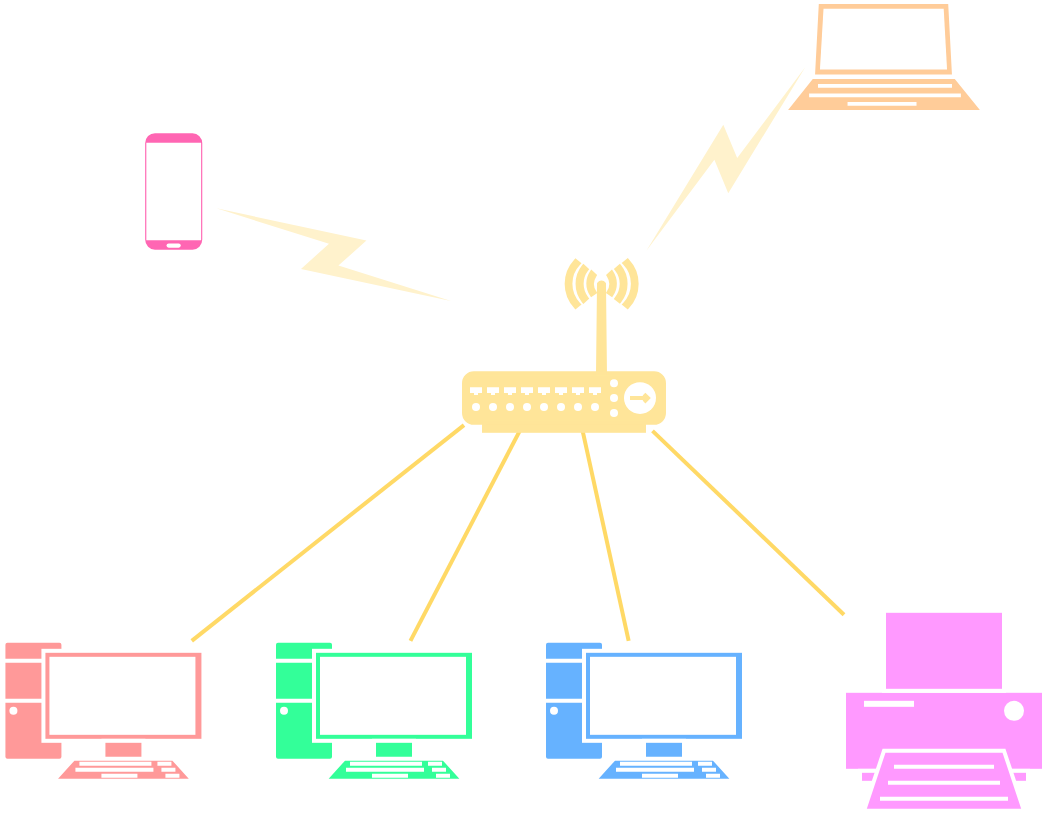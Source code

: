 <mxfile version="20.6.2" type="device" pages="2"><diagram id="U9kZHVjSDB70Rvjv8Waw" name="LAN"><mxGraphModel dx="1406" dy="168" grid="1" gridSize="10" guides="1" tooltips="1" connect="1" arrows="1" fold="1" page="1" pageScale="1" pageWidth="1250" pageHeight="650" math="0" shadow="0"><root><mxCell id="0"/><mxCell id="1" parent="0"/><mxCell id="dWxjGBcPs4lEgiAzWi8G-10" style="edgeStyle=none;html=1;labelBackgroundColor=none;endArrow=none;endFill=0;strokeWidth=2;fontFamily=Verdana;fontSize=15;fontColor=#036897;fillColor=#fff2cc;strokeColor=#FFD966;" parent="1" source="dWxjGBcPs4lEgiAzWi8G-4" target="dWxjGBcPs4lEgiAzWi8G-8" edge="1"><mxGeometry relative="1" as="geometry"/></mxCell><mxCell id="dWxjGBcPs4lEgiAzWi8G-11" style="edgeStyle=none;html=1;labelBackgroundColor=none;endArrow=none;endFill=0;strokeWidth=2;fontFamily=Verdana;fontSize=15;fontColor=#036897;strokeColor=#FFD966;" parent="1" source="dWxjGBcPs4lEgiAzWi8G-5" target="dWxjGBcPs4lEgiAzWi8G-8" edge="1"><mxGeometry relative="1" as="geometry"/></mxCell><mxCell id="dWxjGBcPs4lEgiAzWi8G-12" style="edgeStyle=none;html=1;labelBackgroundColor=none;endArrow=none;endFill=0;strokeWidth=2;fontFamily=Verdana;fontSize=15;fontColor=#036897;strokeColor=#FFD966;" parent="1" source="dWxjGBcPs4lEgiAzWi8G-6" target="dWxjGBcPs4lEgiAzWi8G-8" edge="1"><mxGeometry relative="1" as="geometry"/></mxCell><mxCell id="dWxjGBcPs4lEgiAzWi8G-13" style="edgeStyle=none;html=1;labelBackgroundColor=none;endArrow=none;endFill=0;strokeWidth=2;fontFamily=Verdana;fontSize=15;fontColor=#036897;strokeColor=#FFD966;" parent="1" source="dWxjGBcPs4lEgiAzWi8G-7" target="dWxjGBcPs4lEgiAzWi8G-8" edge="1"><mxGeometry relative="1" as="geometry"/></mxCell><mxCell id="dWxjGBcPs4lEgiAzWi8G-4" value="" style="fontColor=#0066CC;verticalAlign=top;verticalLabelPosition=bottom;labelPosition=center;align=center;html=1;fillColor=#FF9999;strokeColor=#FFFFFF;gradientColor=none;gradientDirection=north;strokeWidth=2;shape=mxgraph.networks.pc;rounded=0;shadow=0;comic=0;" parent="1" vertex="1"><mxGeometry x="439.71" y="1199.412" width="100" height="70" as="geometry"/></mxCell><mxCell id="dWxjGBcPs4lEgiAzWi8G-5" value="" style="fontColor=#0066CC;verticalAlign=top;verticalLabelPosition=bottom;labelPosition=center;align=center;html=1;fillColor=#33FF99;strokeColor=#FFFFFF;gradientColor=none;gradientDirection=north;strokeWidth=2;shape=mxgraph.networks.pc;rounded=0;shadow=0;comic=0;" parent="1" vertex="1"><mxGeometry x="575.0" y="1199.412" width="100" height="70" as="geometry"/></mxCell><mxCell id="dWxjGBcPs4lEgiAzWi8G-6" value="" style="fontColor=#0066CC;verticalAlign=top;verticalLabelPosition=bottom;labelPosition=center;align=center;html=1;fillColor=#66B2FF;strokeColor=#FFFFFF;gradientColor=none;gradientDirection=north;strokeWidth=2;shape=mxgraph.networks.pc;rounded=0;shadow=0;comic=0;" parent="1" vertex="1"><mxGeometry x="710.0" y="1199.412" width="100" height="70" as="geometry"/></mxCell><mxCell id="dWxjGBcPs4lEgiAzWi8G-7" value="" style="fontColor=#0066CC;verticalAlign=top;verticalLabelPosition=bottom;labelPosition=center;align=center;html=1;fillColor=#FF99FF;strokeColor=#FFFFFF;gradientColor=none;gradientDirection=north;strokeWidth=2;shape=mxgraph.networks.printer;rounded=0;shadow=0;comic=0;" parent="1" vertex="1"><mxGeometry x="860.0" y="1184.412" width="100" height="100" as="geometry"/></mxCell><mxCell id="dWxjGBcPs4lEgiAzWi8G-14" value="" style="html=1;fillColor=#fff2cc;strokeColor=none;gradientDirection=north;strokeWidth=2;shape=mxgraph.networks.comm_link_edge;html=1;labelBackgroundColor=none;endArrow=none;endFill=0;fontFamily=Verdana;fontSize=20;" parent="1" source="dWxjGBcPs4lEgiAzWi8G-8" target="dWxjGBcPs4lEgiAzWi8G-15" edge="1"><mxGeometry width="100" height="100" relative="1" as="geometry"><mxPoint x="900.0" y="1109.412" as="sourcePoint"/><mxPoint x="603.0" y="1022.412" as="targetPoint"/></mxGeometry></mxCell><mxCell id="dWxjGBcPs4lEgiAzWi8G-15" value="" style="fontColor=#0066CC;verticalAlign=top;verticalLabelPosition=bottom;labelPosition=center;align=center;html=1;fillColor=#FF66B3;strokeColor=#FFFFFF;gradientColor=none;gradientDirection=north;strokeWidth=2;shape=mxgraph.networks.mobile;rounded=0;shadow=0;comic=0;" parent="1" vertex="1"><mxGeometry x="510" y="945" width="29.71" height="59.41" as="geometry"/></mxCell><mxCell id="dWxjGBcPs4lEgiAzWi8G-16" value="" style="fontColor=#0066CC;verticalAlign=top;verticalLabelPosition=bottom;labelPosition=center;align=center;html=1;outlineConnect=0;fillColor=#FFCC99;strokeColor=#FFFFFF;gradientColor=none;gradientDirection=north;strokeWidth=2;shape=mxgraph.networks.laptop;" parent="1" vertex="1"><mxGeometry x="830" y="880" width="100" height="55" as="geometry"/></mxCell><mxCell id="dWxjGBcPs4lEgiAzWi8G-21" value="" style="html=1;fillColor=#fff2cc;strokeColor=none;gradientDirection=north;strokeWidth=2;shape=mxgraph.networks.comm_link_edge;html=1;labelBackgroundColor=none;endArrow=none;endFill=0;fontFamily=Verdana;fontSize=20;exitX=0.15;exitY=0.5;exitDx=0;exitDy=0;exitPerimeter=0;" parent="1" source="dWxjGBcPs4lEgiAzWi8G-16" target="dWxjGBcPs4lEgiAzWi8G-8" edge="1"><mxGeometry width="100" height="100" relative="1" as="geometry"><mxPoint x="940" y="970" as="sourcePoint"/><mxPoint x="709.71" y="1019.413" as="targetPoint"/></mxGeometry></mxCell><mxCell id="dWxjGBcPs4lEgiAzWi8G-8" value="" style="fontColor=#FFD966;verticalAlign=top;verticalLabelPosition=bottom;labelPosition=center;align=center;html=1;fillColor=#FFE599;strokeColor=#FFE599;gradientColor=none;gradientDirection=north;strokeWidth=2;shape=mxgraph.networks.wireless_hub;rounded=0;shadow=0;comic=0;fontFamily=Segoe UI Variable Display;fontSize=24;labelBackgroundColor=none;" parent="1" vertex="1"><mxGeometry x="670.0" y="1009.412" width="100" height="85" as="geometry"/></mxCell></root></mxGraphModel></diagram><diagram id="AmH9bMiTmFiZfPgv2R1P" name="Internet"><mxGraphModel dx="12573" dy="5453" grid="1" gridSize="10" guides="1" tooltips="1" connect="1" arrows="1" fold="1" page="1" pageScale="1" pageWidth="1600" pageHeight="900" math="0" shadow="0"><root><mxCell id="0"/><mxCell id="1" parent="0"/><mxCell id="eR_eK0JrJ-NNDNLI85Io-1" style="edgeStyle=none;html=1;labelBackgroundColor=none;endArrow=none;strokeWidth=2;fontFamily=Verdana;fontSize=28;fontColor=#0066CC;rounded=0;strokeColor=#6881B3;" edge="1" parent="1" source="eR_eK0JrJ-NNDNLI85Io-2" target="eR_eK0JrJ-NNDNLI85Io-34"><mxGeometry relative="1" as="geometry"/></mxCell><mxCell id="eR_eK0JrJ-NNDNLI85Io-2" value="NSP" style="fontColor=#0066CC;verticalAlign=top;verticalLabelPosition=bottom;labelPosition=center;align=center;html=1;fillColor=#CCCCCC;strokeColor=#6881B3;gradientColor=none;gradientDirection=north;strokeWidth=2;shape=mxgraph.networks.server;rounded=1;shadow=0;comic=0;labelBackgroundColor=#ffffff;" vertex="1" parent="1"><mxGeometry x="-1077" y="1115" width="90" height="100" as="geometry"/></mxCell><mxCell id="eR_eK0JrJ-NNDNLI85Io-3" style="edgeStyle=none;html=1;labelBackgroundColor=none;endArrow=none;strokeWidth=2;fontFamily=Verdana;fontSize=28;fontColor=#0066CC;rounded=0;strokeColor=#6881B3;" edge="1" parent="1" source="eR_eK0JrJ-NNDNLI85Io-5" target="eR_eK0JrJ-NNDNLI85Io-35"><mxGeometry relative="1" as="geometry"><mxPoint x="-1067" y="605" as="targetPoint"/></mxGeometry></mxCell><mxCell id="eR_eK0JrJ-NNDNLI85Io-4" style="edgeStyle=none;html=1;labelBackgroundColor=none;endArrow=none;strokeWidth=2;fontFamily=Verdana;fontSize=28;fontColor=#0066CC;rounded=0;strokeColor=#6881B3;" edge="1" parent="1" source="eR_eK0JrJ-NNDNLI85Io-5" target="eR_eK0JrJ-NNDNLI85Io-38"><mxGeometry relative="1" as="geometry"/></mxCell><mxCell id="eR_eK0JrJ-NNDNLI85Io-5" value="ISP" style="fontColor=#0066CC;verticalAlign=top;verticalLabelPosition=bottom;labelPosition=center;align=center;html=1;fillColor=#CCCCCC;strokeColor=#6881B3;gradientColor=none;gradientDirection=north;strokeWidth=2;shape=mxgraph.networks.server;rounded=1;shadow=0;comic=0;labelBackgroundColor=#ffffff;" vertex="1" parent="1"><mxGeometry x="-1247" y="590" width="90" height="100" as="geometry"/></mxCell><mxCell id="eR_eK0JrJ-NNDNLI85Io-6" style="edgeStyle=none;html=1;labelBackgroundColor=none;endArrow=none;strokeWidth=2;fontFamily=Verdana;fontSize=28;fontColor=#0066CC;rounded=0;strokeColor=#6881B3;" edge="1" parent="1" source="eR_eK0JrJ-NNDNLI85Io-7" target="eR_eK0JrJ-NNDNLI85Io-2"><mxGeometry relative="1" as="geometry"/></mxCell><mxCell id="eR_eK0JrJ-NNDNLI85Io-7" value="ISP" style="fontColor=#0066CC;verticalAlign=top;verticalLabelPosition=bottom;labelPosition=center;align=center;html=1;fillColor=#CCCCCC;strokeColor=#6881B3;gradientColor=none;gradientDirection=north;strokeWidth=2;shape=mxgraph.networks.server;rounded=1;shadow=0;comic=0;labelBackgroundColor=#ffffff;" vertex="1" parent="1"><mxGeometry x="-1227" y="1045" width="90" height="100" as="geometry"/></mxCell><mxCell id="eR_eK0JrJ-NNDNLI85Io-8" style="edgeStyle=none;html=1;labelBackgroundColor=none;endArrow=none;strokeWidth=2;fontFamily=Verdana;fontSize=28;fontColor=#0066CC;rounded=0;strokeColor=#6881B3;" edge="1" parent="1" source="eR_eK0JrJ-NNDNLI85Io-9" target="eR_eK0JrJ-NNDNLI85Io-41"><mxGeometry relative="1" as="geometry"/></mxCell><mxCell id="eR_eK0JrJ-NNDNLI85Io-9" value="ISP" style="fontColor=#0066CC;verticalAlign=top;verticalLabelPosition=bottom;labelPosition=center;align=center;html=1;fillColor=#CCCCCC;strokeColor=#6881B3;gradientColor=none;gradientDirection=north;strokeWidth=2;shape=mxgraph.networks.server;rounded=1;shadow=0;comic=0;labelBackgroundColor=#ffffff;" vertex="1" parent="1"><mxGeometry x="-1227" y="815" width="90" height="100" as="geometry"/></mxCell><mxCell id="eR_eK0JrJ-NNDNLI85Io-10" style="edgeStyle=none;html=1;labelBackgroundColor=none;endArrow=none;strokeWidth=2;fontFamily=Verdana;fontSize=28;fontColor=#0066CC;rounded=0;strokeColor=#6881B3;" edge="1" parent="1" source="eR_eK0JrJ-NNDNLI85Io-11" target="eR_eK0JrJ-NNDNLI85Io-24"><mxGeometry relative="1" as="geometry"/></mxCell><mxCell id="eR_eK0JrJ-NNDNLI85Io-11" value="ISP" style="fontColor=#0066CC;verticalAlign=top;verticalLabelPosition=bottom;labelPosition=center;align=center;html=1;fillColor=#CCCCCC;strokeColor=#6881B3;gradientColor=none;gradientDirection=north;strokeWidth=2;shape=mxgraph.networks.server;rounded=1;shadow=0;comic=0;labelBackgroundColor=#ffffff;" vertex="1" parent="1"><mxGeometry x="-527" y="1045" width="90" height="100" as="geometry"/></mxCell><mxCell id="eR_eK0JrJ-NNDNLI85Io-12" style="edgeStyle=none;html=1;labelBackgroundColor=none;endArrow=none;strokeWidth=2;fontFamily=Verdana;fontSize=28;fontColor=#0066CC;rounded=0;strokeColor=#6881B3;" edge="1" parent="1" source="eR_eK0JrJ-NNDNLI85Io-13" target="eR_eK0JrJ-NNDNLI85Io-19"><mxGeometry relative="1" as="geometry"/></mxCell><mxCell id="eR_eK0JrJ-NNDNLI85Io-13" value="ISP" style="fontColor=#0066CC;verticalAlign=top;verticalLabelPosition=bottom;labelPosition=center;align=center;html=1;fillColor=#CCCCCC;strokeColor=#6881B3;gradientColor=none;gradientDirection=north;strokeWidth=2;shape=mxgraph.networks.server;rounded=1;shadow=0;comic=0;labelBackgroundColor=#ffffff;" vertex="1" parent="1"><mxGeometry x="-507" y="815" width="90" height="100" as="geometry"/></mxCell><mxCell id="eR_eK0JrJ-NNDNLI85Io-14" value="NSP" style="fontColor=#0066CC;verticalAlign=top;verticalLabelPosition=bottom;labelPosition=center;align=center;html=1;fillColor=#CCCCCC;strokeColor=#6881B3;gradientColor=none;gradientDirection=north;strokeWidth=2;shape=mxgraph.networks.server;rounded=1;shadow=0;comic=0;labelBackgroundColor=#ffffff;" vertex="1" parent="1"><mxGeometry x="-707" y="485" width="90" height="100" as="geometry"/></mxCell><mxCell id="eR_eK0JrJ-NNDNLI85Io-15" style="edgeStyle=none;html=1;labelBackgroundColor=none;endArrow=none;strokeWidth=2;fontFamily=Verdana;fontSize=28;fontColor=#0066CC;rounded=0;strokeColor=#6881B3;" edge="1" parent="1" source="eR_eK0JrJ-NNDNLI85Io-16" target="eR_eK0JrJ-NNDNLI85Io-14"><mxGeometry relative="1" as="geometry"/></mxCell><mxCell id="eR_eK0JrJ-NNDNLI85Io-16" value="ISP" style="fontColor=#0066CC;verticalAlign=top;verticalLabelPosition=bottom;labelPosition=center;align=center;html=1;fillColor=#CCCCCC;strokeColor=#6881B3;gradientColor=none;gradientDirection=north;strokeWidth=2;shape=mxgraph.networks.server;rounded=1;shadow=0;comic=0;labelBackgroundColor=#ffffff;" vertex="1" parent="1"><mxGeometry x="-527" y="590" width="90" height="100" as="geometry"/></mxCell><mxCell id="eR_eK0JrJ-NNDNLI85Io-17" style="edgeStyle=none;html=1;labelBackgroundColor=none;endArrow=none;strokeWidth=2;fontFamily=Verdana;fontSize=28;fontColor=#0066CC;rounded=0;strokeColor=#6881B3;" edge="1" parent="1" source="eR_eK0JrJ-NNDNLI85Io-19" target="eR_eK0JrJ-NNDNLI85Io-31"><mxGeometry relative="1" as="geometry"/></mxCell><mxCell id="eR_eK0JrJ-NNDNLI85Io-18" style="edgeStyle=none;html=1;labelBackgroundColor=none;endArrow=none;strokeWidth=2;fontFamily=Verdana;fontSize=28;fontColor=#0066CC;rounded=0;strokeColor=#6881B3;" edge="1" parent="1" source="eR_eK0JrJ-NNDNLI85Io-19" target="eR_eK0JrJ-NNDNLI85Io-16"><mxGeometry relative="1" as="geometry"/></mxCell><mxCell id="eR_eK0JrJ-NNDNLI85Io-19" value="NSP" style="fontColor=#0066CC;verticalAlign=top;verticalLabelPosition=bottom;labelPosition=center;align=center;html=1;fillColor=#CCCCCC;strokeColor=#6881B3;gradientColor=none;gradientDirection=north;strokeWidth=2;shape=mxgraph.networks.server;rounded=1;shadow=0;comic=0;labelBackgroundColor=#ffffff;" vertex="1" parent="1"><mxGeometry x="-707" y="690" width="90" height="100" as="geometry"/></mxCell><mxCell id="eR_eK0JrJ-NNDNLI85Io-20" style="edgeStyle=none;html=1;labelBackgroundColor=none;endArrow=none;strokeWidth=2;fontFamily=Verdana;fontSize=28;fontColor=#0066CC;rounded=0;strokeColor=#6881B3;" edge="1" parent="1" source="eR_eK0JrJ-NNDNLI85Io-21" target="eR_eK0JrJ-NNDNLI85Io-11"><mxGeometry relative="1" as="geometry"/></mxCell><mxCell id="eR_eK0JrJ-NNDNLI85Io-21" value="NSP" style="fontColor=#0066CC;verticalAlign=top;verticalLabelPosition=bottom;labelPosition=center;align=center;html=1;fillColor=#CCCCCC;strokeColor=#6881B3;gradientColor=none;gradientDirection=north;strokeWidth=2;shape=mxgraph.networks.server;rounded=1;shadow=0;comic=0;labelBackgroundColor=#ffffff;" vertex="1" parent="1"><mxGeometry x="-717" y="1185" width="90" height="100" as="geometry"/></mxCell><mxCell id="eR_eK0JrJ-NNDNLI85Io-22" style="edgeStyle=none;html=1;labelBackgroundColor=none;endArrow=none;strokeWidth=2;fontFamily=Verdana;fontSize=28;fontColor=#0066CC;rounded=0;strokeColor=#6881B3;" edge="1" parent="1" source="eR_eK0JrJ-NNDNLI85Io-24" target="eR_eK0JrJ-NNDNLI85Io-34"><mxGeometry relative="1" as="geometry"/></mxCell><mxCell id="eR_eK0JrJ-NNDNLI85Io-23" style="edgeStyle=none;html=1;labelBackgroundColor=none;endArrow=none;strokeWidth=2;fontFamily=Verdana;fontSize=28;fontColor=#0066CC;rounded=0;strokeColor=#6881B3;" edge="1" parent="1" source="eR_eK0JrJ-NNDNLI85Io-24" target="eR_eK0JrJ-NNDNLI85Io-13"><mxGeometry relative="1" as="geometry"/></mxCell><mxCell id="eR_eK0JrJ-NNDNLI85Io-24" value="NSP" style="fontColor=#0066CC;verticalAlign=top;verticalLabelPosition=bottom;labelPosition=center;align=center;html=1;fillColor=#CCCCCC;strokeColor=#6881B3;gradientColor=none;gradientDirection=north;strokeWidth=2;shape=mxgraph.networks.server;rounded=1;shadow=0;comic=0;labelBackgroundColor=#ffffff;" vertex="1" parent="1"><mxGeometry x="-707" y="915" width="90" height="100" as="geometry"/></mxCell><mxCell id="eR_eK0JrJ-NNDNLI85Io-25" style="edgeStyle=none;html=1;labelBackgroundColor=none;endArrow=none;strokeWidth=2;fontFamily=Verdana;fontSize=28;fontColor=#0066CC;rounded=0;strokeColor=#6881B3;" edge="1" parent="1" source="eR_eK0JrJ-NNDNLI85Io-28" target="eR_eK0JrJ-NNDNLI85Io-35"><mxGeometry relative="1" as="geometry"/></mxCell><mxCell id="eR_eK0JrJ-NNDNLI85Io-26" style="edgeStyle=none;html=1;labelBackgroundColor=none;endArrow=none;strokeWidth=2;fontFamily=Verdana;fontSize=28;fontColor=#0066CC;rounded=0;strokeColor=#6881B3;" edge="1" parent="1" source="eR_eK0JrJ-NNDNLI85Io-28" target="eR_eK0JrJ-NNDNLI85Io-14"><mxGeometry relative="1" as="geometry"/></mxCell><mxCell id="eR_eK0JrJ-NNDNLI85Io-27" style="edgeStyle=none;html=1;labelBackgroundColor=none;endArrow=none;strokeWidth=2;fontFamily=Verdana;fontSize=28;fontColor=#0066CC;rounded=0;strokeColor=#6881B3;" edge="1" parent="1" source="eR_eK0JrJ-NNDNLI85Io-28" target="eR_eK0JrJ-NNDNLI85Io-19"><mxGeometry relative="1" as="geometry"/></mxCell><mxCell id="eR_eK0JrJ-NNDNLI85Io-28" value="NSP" style="fontColor=#0066CC;verticalAlign=top;verticalLabelPosition=bottom;labelPosition=center;align=center;html=1;fillColor=#CCCCCC;strokeColor=#6881B3;gradientColor=none;gradientDirection=north;strokeWidth=2;shape=mxgraph.networks.server;rounded=1;shadow=0;comic=0;labelBackgroundColor=#ffffff;" vertex="1" parent="1"><mxGeometry x="-867" y="565" width="90" height="100" as="geometry"/></mxCell><mxCell id="eR_eK0JrJ-NNDNLI85Io-29" style="edgeStyle=none;html=1;labelBackgroundColor=none;endArrow=none;strokeWidth=2;fontFamily=Verdana;fontSize=28;fontColor=#0066CC;rounded=0;strokeColor=#6881B3;" edge="1" parent="1" source="eR_eK0JrJ-NNDNLI85Io-31" target="eR_eK0JrJ-NNDNLI85Io-38"><mxGeometry relative="1" as="geometry"/></mxCell><mxCell id="eR_eK0JrJ-NNDNLI85Io-30" style="edgeStyle=none;html=1;labelBackgroundColor=none;endArrow=none;strokeWidth=2;fontFamily=Verdana;fontSize=28;fontColor=#0066CC;rounded=0;strokeColor=#6881B3;" edge="1" parent="1" source="eR_eK0JrJ-NNDNLI85Io-31" target="eR_eK0JrJ-NNDNLI85Io-24"><mxGeometry relative="1" as="geometry"/></mxCell><mxCell id="eR_eK0JrJ-NNDNLI85Io-31" value="NSP" style="fontColor=#0066CC;verticalAlign=top;verticalLabelPosition=bottom;labelPosition=center;align=center;html=1;fillColor=#CCCCCC;strokeColor=#6881B3;gradientColor=none;gradientDirection=north;strokeWidth=2;shape=mxgraph.networks.server;rounded=1;shadow=0;comic=0;labelBackgroundColor=#ffffff;" vertex="1" parent="1"><mxGeometry x="-877" y="790" width="90" height="100" as="geometry"/></mxCell><mxCell id="eR_eK0JrJ-NNDNLI85Io-32" style="edgeStyle=none;html=1;labelBackgroundColor=none;endArrow=none;strokeWidth=2;fontFamily=Verdana;fontSize=28;fontColor=#0066CC;rounded=0;strokeColor=#6881B3;" edge="1" parent="1" source="eR_eK0JrJ-NNDNLI85Io-34" target="eR_eK0JrJ-NNDNLI85Io-41"><mxGeometry relative="1" as="geometry"/></mxCell><mxCell id="eR_eK0JrJ-NNDNLI85Io-33" style="edgeStyle=none;html=1;labelBackgroundColor=none;endArrow=none;strokeWidth=2;fontFamily=Verdana;fontSize=28;fontColor=#0066CC;rounded=0;strokeColor=#6881B3;" edge="1" parent="1" source="eR_eK0JrJ-NNDNLI85Io-34" target="eR_eK0JrJ-NNDNLI85Io-21"><mxGeometry relative="1" as="geometry"/></mxCell><mxCell id="eR_eK0JrJ-NNDNLI85Io-34" value="NSP" style="fontColor=#0066CC;verticalAlign=top;verticalLabelPosition=bottom;labelPosition=center;align=center;html=1;fillColor=#CCCCCC;strokeColor=#6881B3;gradientColor=none;gradientDirection=north;strokeWidth=2;shape=mxgraph.networks.server;rounded=1;shadow=0;comic=0;labelBackgroundColor=#ffffff;" vertex="1" parent="1"><mxGeometry x="-867" y="1015" width="90" height="100" as="geometry"/></mxCell><mxCell id="eR_eK0JrJ-NNDNLI85Io-35" value="NSP" style="fontColor=#0066CC;verticalAlign=top;verticalLabelPosition=bottom;labelPosition=center;align=center;html=1;fillColor=#CCCCCC;strokeColor=#6881B3;gradientColor=none;gradientDirection=north;strokeWidth=2;shape=mxgraph.networks.server;rounded=1;shadow=0;comic=0;labelBackgroundColor=#ffffff;" vertex="1" parent="1"><mxGeometry x="-1102" y="475" width="90" height="100" as="geometry"/></mxCell><mxCell id="eR_eK0JrJ-NNDNLI85Io-36" style="edgeStyle=none;html=1;labelBackgroundColor=none;endArrow=none;strokeWidth=2;fontFamily=Verdana;fontSize=28;fontColor=#0066CC;rounded=0;strokeColor=#6881B3;" edge="1" parent="1" source="eR_eK0JrJ-NNDNLI85Io-38" target="eR_eK0JrJ-NNDNLI85Io-9"><mxGeometry relative="1" as="geometry"/></mxCell><mxCell id="eR_eK0JrJ-NNDNLI85Io-37" style="edgeStyle=none;html=1;labelBackgroundColor=none;endArrow=none;strokeWidth=2;fontFamily=Verdana;fontSize=28;fontColor=#0066CC;rounded=0;strokeColor=#6881B3;" edge="1" parent="1" source="eR_eK0JrJ-NNDNLI85Io-38" target="eR_eK0JrJ-NNDNLI85Io-28"><mxGeometry relative="1" as="geometry"/></mxCell><mxCell id="eR_eK0JrJ-NNDNLI85Io-38" value="NSP" style="fontColor=#0066CC;verticalAlign=top;verticalLabelPosition=bottom;labelPosition=center;align=center;html=1;fillColor=#CCCCCC;strokeColor=#6881B3;gradientColor=none;gradientDirection=north;strokeWidth=2;shape=mxgraph.networks.server;rounded=1;shadow=0;comic=0;labelBackgroundColor=#ffffff;" vertex="1" parent="1"><mxGeometry x="-1097" y="715" width="90" height="100" as="geometry"/></mxCell><mxCell id="eR_eK0JrJ-NNDNLI85Io-39" style="edgeStyle=none;html=1;labelBackgroundColor=none;endArrow=none;strokeWidth=2;fontFamily=Verdana;fontSize=28;fontColor=#0066CC;rounded=0;strokeColor=#6881B3;" edge="1" parent="1" source="eR_eK0JrJ-NNDNLI85Io-41" target="eR_eK0JrJ-NNDNLI85Io-7"><mxGeometry relative="1" as="geometry"/></mxCell><mxCell id="eR_eK0JrJ-NNDNLI85Io-40" style="edgeStyle=none;html=1;labelBackgroundColor=none;endArrow=none;strokeWidth=2;fontFamily=Verdana;fontSize=28;fontColor=#0066CC;rounded=0;strokeColor=#6881B3;" edge="1" parent="1" source="eR_eK0JrJ-NNDNLI85Io-41" target="eR_eK0JrJ-NNDNLI85Io-31"><mxGeometry relative="1" as="geometry"/></mxCell><mxCell id="eR_eK0JrJ-NNDNLI85Io-41" value="NSP" style="fontColor=#0066CC;verticalAlign=top;verticalLabelPosition=bottom;labelPosition=center;align=center;html=1;fillColor=#CCCCCC;strokeColor=#6881B3;gradientColor=none;gradientDirection=north;strokeWidth=2;shape=mxgraph.networks.server;rounded=1;shadow=0;comic=0;labelBackgroundColor=#ffffff;" vertex="1" parent="1"><mxGeometry x="-1097" y="890" width="90" height="100" as="geometry"/></mxCell><mxCell id="eR_eK0JrJ-NNDNLI85Io-42" style="edgeStyle=none;html=1;labelBackgroundColor=none;endArrow=none;strokeWidth=2;fontFamily=Verdana;fontSize=28;fontColor=#0066CC;rounded=0;strokeColor=#6881B3;" edge="1" parent="1" source="eR_eK0JrJ-NNDNLI85Io-43" target="eR_eK0JrJ-NNDNLI85Io-66"><mxGeometry relative="1" as="geometry"><mxPoint x="-1427" y="635" as="targetPoint"/></mxGeometry></mxCell><mxCell id="eR_eK0JrJ-NNDNLI85Io-43" value="router" style="fontColor=#0066CC;verticalAlign=top;verticalLabelPosition=bottom;labelPosition=center;align=center;html=1;fillColor=#CCCCCC;strokeColor=#6881B3;gradientColor=none;gradientDirection=north;strokeWidth=2;shape=mxgraph.networks.router;rounded=1;shadow=0;comic=0;labelBackgroundColor=#ffffff;" vertex="1" parent="1"><mxGeometry x="-1487" y="390" width="100" height="30" as="geometry"/></mxCell><mxCell id="eR_eK0JrJ-NNDNLI85Io-44" style="edgeStyle=none;html=1;labelBackgroundColor=none;endArrow=none;strokeWidth=2;fontFamily=Verdana;fontSize=28;fontColor=#0066CC;rounded=0;strokeColor=#6881B3;" edge="1" parent="1" source="eR_eK0JrJ-NNDNLI85Io-51" target="eR_eK0JrJ-NNDNLI85Io-52"><mxGeometry relative="1" as="geometry"/></mxCell><mxCell id="eR_eK0JrJ-NNDNLI85Io-45" style="edgeStyle=none;html=1;labelBackgroundColor=none;endArrow=none;strokeWidth=2;fontFamily=Verdana;fontSize=28;fontColor=#0066CC;rounded=0;strokeColor=#6881B3;" edge="1" parent="1" source="eR_eK0JrJ-NNDNLI85Io-51" target="eR_eK0JrJ-NNDNLI85Io-53"><mxGeometry relative="1" as="geometry"/></mxCell><mxCell id="eR_eK0JrJ-NNDNLI85Io-46" style="edgeStyle=none;html=1;labelBackgroundColor=none;endArrow=none;strokeWidth=2;fontFamily=Verdana;fontSize=28;fontColor=#0066CC;rounded=0;strokeColor=#6881B3;" edge="1" parent="1" source="eR_eK0JrJ-NNDNLI85Io-51" target="eR_eK0JrJ-NNDNLI85Io-54"><mxGeometry relative="1" as="geometry"/></mxCell><mxCell id="eR_eK0JrJ-NNDNLI85Io-47" style="edgeStyle=none;html=1;labelBackgroundColor=none;endArrow=none;strokeWidth=2;fontFamily=Verdana;fontSize=28;fontColor=#0066CC;rounded=0;strokeColor=#6881B3;" edge="1" parent="1" source="eR_eK0JrJ-NNDNLI85Io-51" target="eR_eK0JrJ-NNDNLI85Io-57"><mxGeometry relative="1" as="geometry"/></mxCell><mxCell id="eR_eK0JrJ-NNDNLI85Io-48" style="edgeStyle=none;html=1;labelBackgroundColor=none;endArrow=none;strokeWidth=2;fontFamily=Verdana;fontSize=28;fontColor=#0066CC;rounded=0;strokeColor=#6881B3;" edge="1" parent="1" source="eR_eK0JrJ-NNDNLI85Io-51" target="eR_eK0JrJ-NNDNLI85Io-56"><mxGeometry relative="1" as="geometry"/></mxCell><mxCell id="eR_eK0JrJ-NNDNLI85Io-49" style="edgeStyle=none;html=1;labelBackgroundColor=none;endArrow=none;strokeWidth=2;fontFamily=Verdana;fontSize=28;fontColor=#0066CC;rounded=0;strokeColor=#6881B3;" edge="1" parent="1" source="eR_eK0JrJ-NNDNLI85Io-51" target="eR_eK0JrJ-NNDNLI85Io-55"><mxGeometry relative="1" as="geometry"/></mxCell><mxCell id="eR_eK0JrJ-NNDNLI85Io-50" style="edgeStyle=none;html=1;labelBackgroundColor=none;endArrow=none;strokeWidth=2;fontFamily=Verdana;fontSize=28;fontColor=#0066CC;rounded=0;strokeColor=#6881B3;" edge="1" parent="1" source="eR_eK0JrJ-NNDNLI85Io-51" target="eR_eK0JrJ-NNDNLI85Io-43"><mxGeometry relative="1" as="geometry"/></mxCell><mxCell id="eR_eK0JrJ-NNDNLI85Io-51" value="switch" style="fontColor=#0066CC;verticalAlign=top;verticalLabelPosition=bottom;labelPosition=center;align=center;html=1;fillColor=#CCCCCC;strokeColor=#6881B3;gradientColor=none;gradientDirection=north;strokeWidth=2;shape=mxgraph.networks.switch;rounded=1;shadow=0;comic=0;labelBackgroundColor=#ffffff;" vertex="1" parent="1"><mxGeometry x="-1457" y="235" width="100" height="30" as="geometry"/></mxCell><mxCell id="eR_eK0JrJ-NNDNLI85Io-52" value="workstation" style="fontColor=#0066CC;verticalAlign=top;verticalLabelPosition=bottom;labelPosition=center;align=center;html=1;fillColor=#CCCCCC;strokeColor=#6881B3;gradientColor=none;gradientDirection=north;strokeWidth=2;shape=mxgraph.networks.pc;rounded=1;shadow=0;comic=0;labelBackgroundColor=#ffffff;" vertex="1" parent="1"><mxGeometry x="-1617" y="115" width="100" height="70" as="geometry"/></mxCell><mxCell id="eR_eK0JrJ-NNDNLI85Io-53" value="workstation" style="fontColor=#0066CC;verticalAlign=top;verticalLabelPosition=bottom;labelPosition=center;align=center;html=1;fillColor=#CCCCCC;strokeColor=#6881B3;gradientColor=none;gradientDirection=north;strokeWidth=2;shape=mxgraph.networks.pc;rounded=1;shadow=0;comic=0;labelBackgroundColor=#ffffff;" vertex="1" parent="1"><mxGeometry x="-1487" y="115" width="100" height="70" as="geometry"/></mxCell><mxCell id="eR_eK0JrJ-NNDNLI85Io-54" value="workstation" style="fontColor=#0066CC;verticalAlign=top;verticalLabelPosition=bottom;labelPosition=center;align=center;html=1;fillColor=#CCCCCC;strokeColor=#6881B3;gradientColor=none;gradientDirection=north;strokeWidth=2;shape=mxgraph.networks.pc;rounded=1;shadow=0;comic=0;labelBackgroundColor=#ffffff;" vertex="1" parent="1"><mxGeometry x="-1367" y="115" width="100" height="70" as="geometry"/></mxCell><mxCell id="eR_eK0JrJ-NNDNLI85Io-55" value="workstation" style="fontColor=#0066CC;verticalAlign=top;verticalLabelPosition=bottom;labelPosition=center;align=center;html=1;fillColor=#CCCCCC;strokeColor=#6881B3;gradientColor=none;gradientDirection=north;strokeWidth=2;shape=mxgraph.networks.pc;rounded=1;shadow=0;comic=0;labelBackgroundColor=#ffffff;" vertex="1" parent="1"><mxGeometry x="-1667" y="305" width="100" height="70" as="geometry"/></mxCell><mxCell id="eR_eK0JrJ-NNDNLI85Io-56" value="workstation" style="fontColor=#0066CC;verticalAlign=top;verticalLabelPosition=bottom;labelPosition=center;align=center;html=1;fillColor=#CCCCCC;strokeColor=#6881B3;gradientColor=none;gradientDirection=north;strokeWidth=2;shape=mxgraph.networks.pc;rounded=1;shadow=0;comic=0;labelBackgroundColor=#ffffff;" vertex="1" parent="1"><mxGeometry x="-1257" y="220" width="100" height="70" as="geometry"/></mxCell><mxCell id="eR_eK0JrJ-NNDNLI85Io-57" value="workstation" style="fontColor=#0066CC;verticalAlign=top;verticalLabelPosition=bottom;labelPosition=center;align=center;html=1;fillColor=#CCCCCC;strokeColor=#6881B3;gradientColor=none;gradientDirection=north;strokeWidth=2;shape=mxgraph.networks.pc;rounded=1;shadow=0;comic=0;labelBackgroundColor=#ffffff;" vertex="1" parent="1"><mxGeometry x="-1277" y="330" width="100" height="70" as="geometry"/></mxCell><mxCell id="eR_eK0JrJ-NNDNLI85Io-58" style="edgeStyle=none;html=1;labelBackgroundColor=none;endArrow=none;strokeWidth=2;fontFamily=Verdana;fontSize=28;fontColor=#0066CC;rounded=0;strokeColor=#6881B3;" edge="1" parent="1" source="eR_eK0JrJ-NNDNLI85Io-59" target="eR_eK0JrJ-NNDNLI85Io-51"><mxGeometry relative="1" as="geometry"/></mxCell><mxCell id="eR_eK0JrJ-NNDNLI85Io-59" value="printer" style="fontColor=#0066CC;verticalAlign=top;verticalLabelPosition=bottom;labelPosition=center;align=center;html=1;fillColor=#CCCCCC;strokeColor=#6881B3;gradientColor=none;gradientDirection=north;strokeWidth=2;shape=mxgraph.networks.printer;rounded=1;shadow=0;comic=0;labelBackgroundColor=#ffffff;" vertex="1" parent="1"><mxGeometry x="-1737" y="185" width="100" height="100" as="geometry"/></mxCell><mxCell id="eR_eK0JrJ-NNDNLI85Io-60" style="edgeStyle=none;html=1;labelBackgroundColor=none;endArrow=none;strokeWidth=2;fontFamily=Verdana;fontSize=28;fontColor=#0066CC;rounded=0;strokeColor=#6881B3;" edge="1" parent="1" source="eR_eK0JrJ-NNDNLI85Io-64" target="eR_eK0JrJ-NNDNLI85Io-92"><mxGeometry relative="1" as="geometry"><mxPoint x="-1537" y="795" as="targetPoint"/></mxGeometry></mxCell><mxCell id="eR_eK0JrJ-NNDNLI85Io-61" style="edgeStyle=none;html=1;labelBackgroundColor=none;endArrow=none;strokeWidth=2;fontFamily=Verdana;fontSize=28;fontColor=#0066CC;rounded=0;strokeColor=#6881B3;" edge="1" parent="1" source="eR_eK0JrJ-NNDNLI85Io-64" target="eR_eK0JrJ-NNDNLI85Io-88"><mxGeometry relative="1" as="geometry"/></mxCell><mxCell id="eR_eK0JrJ-NNDNLI85Io-62" style="edgeStyle=none;html=1;labelBackgroundColor=none;endArrow=none;strokeWidth=2;fontFamily=Verdana;fontSize=28;fontColor=#0066CC;rounded=0;strokeColor=#6881B3;" edge="1" parent="1" source="eR_eK0JrJ-NNDNLI85Io-64" target="eR_eK0JrJ-NNDNLI85Io-90"><mxGeometry relative="1" as="geometry"/></mxCell><mxCell id="eR_eK0JrJ-NNDNLI85Io-63" style="edgeStyle=none;html=1;labelBackgroundColor=none;endArrow=none;strokeWidth=2;fontFamily=Verdana;fontSize=28;fontColor=#0066CC;rounded=0;strokeColor=#6881B3;" edge="1" parent="1" source="eR_eK0JrJ-NNDNLI85Io-64" target="eR_eK0JrJ-NNDNLI85Io-95"><mxGeometry relative="1" as="geometry"/></mxCell><mxCell id="eR_eK0JrJ-NNDNLI85Io-64" value="router" style="fontColor=#0066CC;verticalAlign=top;verticalLabelPosition=bottom;labelPosition=center;align=center;html=1;fillColor=#CCCCCC;strokeColor=#6881B3;gradientColor=none;gradientDirection=north;strokeWidth=2;shape=mxgraph.networks.router;rounded=1;shadow=0;comic=0;labelBackgroundColor=#ffffff;" vertex="1" parent="1"><mxGeometry x="-1637" y="875" width="100" height="30" as="geometry"/></mxCell><mxCell id="eR_eK0JrJ-NNDNLI85Io-65" style="edgeStyle=none;html=1;labelBackgroundColor=none;endArrow=none;strokeWidth=2;fontFamily=Verdana;fontSize=28;fontColor=#0066CC;rounded=0;strokeColor=#6881B3;" edge="1" parent="1" source="eR_eK0JrJ-NNDNLI85Io-66" target="eR_eK0JrJ-NNDNLI85Io-5"><mxGeometry relative="1" as="geometry"/></mxCell><mxCell id="eR_eK0JrJ-NNDNLI85Io-66" value="firewall" style="fontColor=#0066CC;verticalAlign=top;verticalLabelPosition=bottom;labelPosition=center;align=center;html=1;fillColor=#CCCCCC;strokeColor=#6881B3;gradientColor=none;gradientDirection=north;strokeWidth=2;shape=mxgraph.networks.firewall;rounded=1;shadow=0;comic=0;labelBackgroundColor=#ffffff;" vertex="1" parent="1"><mxGeometry x="-1387" y="465" width="100" height="100" as="geometry"/></mxCell><mxCell id="eR_eK0JrJ-NNDNLI85Io-67" style="edgeStyle=none;html=1;labelBackgroundColor=none;endArrow=none;strokeWidth=2;fontFamily=Verdana;fontSize=28;fontColor=#0066CC;rounded=0;strokeColor=#6881B3;" edge="1" parent="1" source="eR_eK0JrJ-NNDNLI85Io-68" target="eR_eK0JrJ-NNDNLI85Io-86"><mxGeometry relative="1" as="geometry"><mxPoint x="-1487" y="1285" as="targetPoint"/></mxGeometry></mxCell><mxCell id="eR_eK0JrJ-NNDNLI85Io-68" value="router" style="fontColor=#0066CC;verticalAlign=top;verticalLabelPosition=bottom;labelPosition=center;align=center;html=1;fillColor=#CCCCCC;strokeColor=#6881B3;gradientColor=none;gradientDirection=north;strokeWidth=2;shape=mxgraph.networks.router;rounded=1;shadow=0;comic=0;labelBackgroundColor=#ffffff;" vertex="1" parent="1"><mxGeometry x="-1447" y="1428" width="100" height="30" as="geometry"/></mxCell><mxCell id="eR_eK0JrJ-NNDNLI85Io-69" style="edgeStyle=none;html=1;labelBackgroundColor=none;endArrow=none;strokeWidth=2;fontFamily=Verdana;fontSize=28;fontColor=#0066CC;rounded=0;strokeColor=#6881B3;" edge="1" parent="1" source="eR_eK0JrJ-NNDNLI85Io-76" target="eR_eK0JrJ-NNDNLI85Io-77"><mxGeometry relative="1" as="geometry"/></mxCell><mxCell id="eR_eK0JrJ-NNDNLI85Io-70" style="edgeStyle=none;html=1;labelBackgroundColor=none;endArrow=none;strokeWidth=2;fontFamily=Verdana;fontSize=28;fontColor=#0066CC;rounded=0;strokeColor=#6881B3;" edge="1" parent="1" source="eR_eK0JrJ-NNDNLI85Io-76" target="eR_eK0JrJ-NNDNLI85Io-78"><mxGeometry relative="1" as="geometry"/></mxCell><mxCell id="eR_eK0JrJ-NNDNLI85Io-71" style="edgeStyle=none;html=1;labelBackgroundColor=none;endArrow=none;strokeWidth=2;fontFamily=Verdana;fontSize=28;fontColor=#0066CC;rounded=0;strokeColor=#6881B3;" edge="1" parent="1" source="eR_eK0JrJ-NNDNLI85Io-76" target="eR_eK0JrJ-NNDNLI85Io-79"><mxGeometry relative="1" as="geometry"/></mxCell><mxCell id="eR_eK0JrJ-NNDNLI85Io-72" style="edgeStyle=none;html=1;labelBackgroundColor=none;endArrow=none;strokeWidth=2;fontFamily=Verdana;fontSize=28;fontColor=#0066CC;rounded=0;strokeColor=#6881B3;" edge="1" parent="1" source="eR_eK0JrJ-NNDNLI85Io-76" target="eR_eK0JrJ-NNDNLI85Io-82"><mxGeometry relative="1" as="geometry"/></mxCell><mxCell id="eR_eK0JrJ-NNDNLI85Io-73" style="edgeStyle=none;html=1;labelBackgroundColor=none;endArrow=none;strokeWidth=2;fontFamily=Verdana;fontSize=28;fontColor=#0066CC;rounded=0;strokeColor=#6881B3;" edge="1" parent="1" source="eR_eK0JrJ-NNDNLI85Io-76" target="eR_eK0JrJ-NNDNLI85Io-81"><mxGeometry relative="1" as="geometry"/></mxCell><mxCell id="eR_eK0JrJ-NNDNLI85Io-74" style="edgeStyle=none;html=1;labelBackgroundColor=none;endArrow=none;strokeWidth=2;fontFamily=Verdana;fontSize=28;fontColor=#0066CC;rounded=0;strokeColor=#6881B3;" edge="1" parent="1" source="eR_eK0JrJ-NNDNLI85Io-76" target="eR_eK0JrJ-NNDNLI85Io-80"><mxGeometry relative="1" as="geometry"/></mxCell><mxCell id="eR_eK0JrJ-NNDNLI85Io-75" style="edgeStyle=none;html=1;labelBackgroundColor=none;endArrow=none;strokeWidth=2;fontFamily=Verdana;fontSize=28;fontColor=#0066CC;rounded=0;strokeColor=#6881B3;" edge="1" parent="1" source="eR_eK0JrJ-NNDNLI85Io-76" target="eR_eK0JrJ-NNDNLI85Io-68"><mxGeometry relative="1" as="geometry"/></mxCell><mxCell id="eR_eK0JrJ-NNDNLI85Io-76" value="switch" style="fontColor=#0066CC;verticalAlign=top;verticalLabelPosition=bottom;labelPosition=center;align=center;html=1;fillColor=#CCCCCC;strokeColor=#6881B3;gradientColor=none;gradientDirection=north;strokeWidth=2;shape=mxgraph.networks.switch;rounded=1;shadow=0;comic=0;labelBackgroundColor=#ffffff;" vertex="1" parent="1"><mxGeometry x="-1447" y="1558" width="100" height="30" as="geometry"/></mxCell><mxCell id="eR_eK0JrJ-NNDNLI85Io-77" value="workstation" style="fontColor=#0066CC;verticalAlign=top;verticalLabelPosition=bottom;labelPosition=center;align=center;html=1;fillColor=#CCCCCC;strokeColor=#6881B3;gradientColor=none;gradientDirection=north;strokeWidth=2;shape=mxgraph.networks.pc;rounded=1;shadow=0;comic=0;labelBackgroundColor=#ffffff;" vertex="1" parent="1"><mxGeometry x="-1637" y="1423" width="100" height="70" as="geometry"/></mxCell><mxCell id="eR_eK0JrJ-NNDNLI85Io-78" value="workstation" style="fontColor=#0066CC;verticalAlign=top;verticalLabelPosition=bottom;labelPosition=center;align=center;html=1;fillColor=#CCCCCC;strokeColor=#6881B3;gradientColor=none;gradientDirection=north;strokeWidth=2;shape=mxgraph.networks.pc;rounded=1;shadow=0;comic=0;labelBackgroundColor=#ffffff;" vertex="1" parent="1"><mxGeometry x="-1232" y="1553" width="100" height="70" as="geometry"/></mxCell><mxCell id="eR_eK0JrJ-NNDNLI85Io-79" value="workstation" style="fontColor=#0066CC;verticalAlign=top;verticalLabelPosition=bottom;labelPosition=center;align=center;html=1;fillColor=#CCCCCC;strokeColor=#6881B3;gradientColor=none;gradientDirection=north;strokeWidth=2;shape=mxgraph.networks.pc;rounded=1;shadow=0;comic=0;labelBackgroundColor=#ffffff;" vertex="1" parent="1"><mxGeometry x="-1277" y="1443" width="100" height="70" as="geometry"/></mxCell><mxCell id="eR_eK0JrJ-NNDNLI85Io-80" value="workstation" style="fontColor=#0066CC;verticalAlign=top;verticalLabelPosition=bottom;labelPosition=center;align=center;html=1;fillColor=#CCCCCC;strokeColor=#6881B3;gradientColor=none;gradientDirection=north;strokeWidth=2;shape=mxgraph.networks.pc;rounded=1;shadow=0;comic=0;labelBackgroundColor=#ffffff;" vertex="1" parent="1"><mxGeometry x="-1617" y="1628" width="100" height="70" as="geometry"/></mxCell><mxCell id="eR_eK0JrJ-NNDNLI85Io-81" value="workstation" style="fontColor=#0066CC;verticalAlign=top;verticalLabelPosition=bottom;labelPosition=center;align=center;html=1;fillColor=#CCCCCC;strokeColor=#6881B3;gradientColor=none;gradientDirection=north;strokeWidth=2;shape=mxgraph.networks.pc;rounded=1;shadow=0;comic=0;labelBackgroundColor=#ffffff;" vertex="1" parent="1"><mxGeometry x="-1477" y="1628" width="100" height="70" as="geometry"/></mxCell><mxCell id="eR_eK0JrJ-NNDNLI85Io-82" value="workstation" style="fontColor=#0066CC;verticalAlign=top;verticalLabelPosition=bottom;labelPosition=center;align=center;html=1;fillColor=#CCCCCC;strokeColor=#6881B3;gradientColor=none;gradientDirection=north;strokeWidth=2;shape=mxgraph.networks.pc;rounded=1;shadow=0;comic=0;labelBackgroundColor=#ffffff;" vertex="1" parent="1"><mxGeometry x="-1347" y="1628" width="100" height="70" as="geometry"/></mxCell><mxCell id="eR_eK0JrJ-NNDNLI85Io-83" style="edgeStyle=none;html=1;labelBackgroundColor=none;endArrow=none;strokeWidth=2;fontFamily=Verdana;fontSize=28;fontColor=#0066CC;rounded=0;strokeColor=#6881B3;" edge="1" parent="1" source="eR_eK0JrJ-NNDNLI85Io-84" target="eR_eK0JrJ-NNDNLI85Io-76"><mxGeometry relative="1" as="geometry"/></mxCell><mxCell id="eR_eK0JrJ-NNDNLI85Io-84" value="printer" style="fontColor=#0066CC;verticalAlign=top;verticalLabelPosition=bottom;labelPosition=center;align=center;html=1;fillColor=#CCCCCC;strokeColor=#6881B3;gradientColor=none;gradientDirection=north;strokeWidth=2;shape=mxgraph.networks.printer;rounded=1;shadow=0;comic=0;labelBackgroundColor=#ffffff;" vertex="1" parent="1"><mxGeometry x="-1727" y="1508" width="100" height="100" as="geometry"/></mxCell><mxCell id="eR_eK0JrJ-NNDNLI85Io-85" style="edgeStyle=none;html=1;labelBackgroundColor=none;endArrow=none;strokeWidth=2;fontFamily=Verdana;fontSize=28;fontColor=#0066CC;rounded=0;strokeColor=#6881B3;" edge="1" parent="1" source="eR_eK0JrJ-NNDNLI85Io-86" target="eR_eK0JrJ-NNDNLI85Io-7"><mxGeometry relative="1" as="geometry"><mxPoint x="-1247" y="1085" as="targetPoint"/></mxGeometry></mxCell><mxCell id="eR_eK0JrJ-NNDNLI85Io-86" value="firewall" style="fontColor=#0066CC;verticalAlign=top;verticalLabelPosition=bottom;labelPosition=center;align=center;html=1;fillColor=#CCCCCC;strokeColor=#6881B3;gradientColor=none;gradientDirection=north;strokeWidth=2;shape=mxgraph.networks.firewall;rounded=1;shadow=0;comic=0;labelBackgroundColor=#ffffff;" vertex="1" parent="1"><mxGeometry x="-1407" y="1265" width="100" height="100" as="geometry"/></mxCell><mxCell id="eR_eK0JrJ-NNDNLI85Io-87" style="edgeStyle=none;html=1;labelBackgroundColor=none;endArrow=none;strokeWidth=2;fontFamily=Verdana;fontSize=28;fontColor=#0066CC;rounded=0;strokeColor=#6881B3;" edge="1" parent="1" source="eR_eK0JrJ-NNDNLI85Io-88" target="eR_eK0JrJ-NNDNLI85Io-9"><mxGeometry relative="1" as="geometry"/></mxCell><mxCell id="eR_eK0JrJ-NNDNLI85Io-88" value="firewall" style="fontColor=#0066CC;verticalAlign=top;verticalLabelPosition=bottom;labelPosition=center;align=center;html=1;fillColor=#CCCCCC;strokeColor=#6881B3;gradientColor=none;gradientDirection=north;strokeWidth=2;shape=mxgraph.networks.firewall;rounded=1;shadow=0;comic=0;labelBackgroundColor=#ffffff;" vertex="1" parent="1"><mxGeometry x="-1447" y="840" width="100" height="100" as="geometry"/></mxCell><mxCell id="eR_eK0JrJ-NNDNLI85Io-89" style="edgeStyle=none;html=1;labelBackgroundColor=none;endArrow=none;strokeWidth=2;fontFamily=Verdana;fontSize=28;fontColor=#0066CC;rounded=0;strokeColor=#6881B3;" edge="1" parent="1" source="eR_eK0JrJ-NNDNLI85Io-90" target="eR_eK0JrJ-NNDNLI85Io-7"><mxGeometry relative="1" as="geometry"/></mxCell><mxCell id="eR_eK0JrJ-NNDNLI85Io-90" value="firewall" style="fontColor=#0066CC;verticalAlign=top;verticalLabelPosition=bottom;labelPosition=center;align=center;html=1;fillColor=#CCCCCC;strokeColor=#6881B3;gradientColor=none;gradientDirection=north;strokeWidth=2;shape=mxgraph.networks.firewall;rounded=1;shadow=0;comic=0;labelBackgroundColor=#ffffff;" vertex="1" parent="1"><mxGeometry x="-1477" y="1025" width="100" height="100" as="geometry"/></mxCell><mxCell id="eR_eK0JrJ-NNDNLI85Io-91" style="edgeStyle=none;html=1;labelBackgroundColor=none;endArrow=none;strokeWidth=2;fontFamily=Verdana;fontSize=28;fontColor=#0066CC;rounded=0;strokeColor=#6881B3;" edge="1" parent="1" source="eR_eK0JrJ-NNDNLI85Io-92" target="eR_eK0JrJ-NNDNLI85Io-5"><mxGeometry relative="1" as="geometry"/></mxCell><mxCell id="eR_eK0JrJ-NNDNLI85Io-92" value="firewall" style="fontColor=#0066CC;verticalAlign=top;verticalLabelPosition=bottom;labelPosition=center;align=center;html=1;fillColor=#CCCCCC;strokeColor=#6881B3;gradientColor=none;gradientDirection=north;strokeWidth=2;shape=mxgraph.networks.firewall;rounded=1;shadow=0;comic=0;labelBackgroundColor=#ffffff;" vertex="1" parent="1"><mxGeometry x="-1507" y="675" width="100" height="100" as="geometry"/></mxCell><mxCell id="eR_eK0JrJ-NNDNLI85Io-93" style="edgeStyle=none;html=1;labelBackgroundColor=none;endArrow=none;strokeWidth=2;fontFamily=Verdana;fontSize=28;fontColor=#0066CC;rounded=0;strokeColor=#6881B3;" edge="1" parent="1" source="eR_eK0JrJ-NNDNLI85Io-95" target="eR_eK0JrJ-NNDNLI85Io-96"><mxGeometry relative="1" as="geometry"/></mxCell><mxCell id="eR_eK0JrJ-NNDNLI85Io-94" style="edgeStyle=none;html=1;labelBackgroundColor=none;endArrow=none;strokeWidth=2;fontFamily=Verdana;fontSize=28;fontColor=#0066CC;rounded=0;strokeColor=#6881B3;" edge="1" parent="1" source="eR_eK0JrJ-NNDNLI85Io-95" target="eR_eK0JrJ-NNDNLI85Io-133"><mxGeometry relative="1" as="geometry"/></mxCell><mxCell id="eR_eK0JrJ-NNDNLI85Io-95" value="server" style="fontColor=#0066CC;verticalAlign=top;verticalLabelPosition=bottom;labelPosition=center;align=center;html=1;fillColor=#CCCCCC;strokeColor=#6881B3;gradientColor=none;gradientDirection=north;strokeWidth=2;shape=mxgraph.networks.server;rounded=1;shadow=0;comic=0;labelBackgroundColor=#ffffff;" vertex="1" parent="1"><mxGeometry x="-2425" y="840" width="90" height="100" as="geometry"/></mxCell><mxCell id="eR_eK0JrJ-NNDNLI85Io-96" value="" style="html=1;fillColor=#CCCCCC;strokeColor=#6881B3;gradientColor=none;gradientDirection=north;strokeWidth=2;shape=mxgraph.networks.bus;gradientColor=none;gradientDirection=north;fontColor=#ffffff;perimeter=backbonePerimeter;backboneSize=20;rounded=1;shadow=0;comic=0;labelBackgroundColor=#ffffff;" vertex="1" parent="1"><mxGeometry x="-2770" y="665" width="780" height="20" as="geometry"/></mxCell><mxCell id="eR_eK0JrJ-NNDNLI85Io-97" value="" style="strokeColor=#6881B3;edgeStyle=none;rounded=0;endArrow=none;html=1;strokeWidth=2;labelBackgroundColor=none;fontFamily=Verdana;fontSize=28;fontColor=#0066CC;" edge="1" parent="1" source="eR_eK0JrJ-NNDNLI85Io-99" target="eR_eK0JrJ-NNDNLI85Io-96"><mxGeometry relative="1" as="geometry"><mxPoint x="-2090" y="605" as="sourcePoint"/></mxGeometry></mxCell><mxCell id="eR_eK0JrJ-NNDNLI85Io-98" value="" style="strokeColor=#6881B3;edgeStyle=none;rounded=0;endArrow=none;html=1;strokeWidth=2;labelBackgroundColor=none;fontFamily=Verdana;fontSize=28;fontColor=#0066CC;" edge="1" parent="1" source="eR_eK0JrJ-NNDNLI85Io-116" target="eR_eK0JrJ-NNDNLI85Io-96"><mxGeometry relative="1" as="geometry"><mxPoint x="-2560" y="495" as="sourcePoint"/></mxGeometry></mxCell><mxCell id="eR_eK0JrJ-NNDNLI85Io-99" value="server" style="fontColor=#0066CC;verticalAlign=top;verticalLabelPosition=bottom;labelPosition=center;align=center;html=1;fillColor=#CCCCCC;strokeColor=#6881B3;gradientColor=none;gradientDirection=north;strokeWidth=2;shape=mxgraph.networks.server;rounded=1;shadow=0;comic=0;labelBackgroundColor=#ffffff;" vertex="1" parent="1"><mxGeometry x="-2140" y="440" width="90" height="100" as="geometry"/></mxCell><mxCell id="eR_eK0JrJ-NNDNLI85Io-100" style="edgeStyle=none;html=1;labelBackgroundColor=none;endArrow=none;strokeWidth=2;fontFamily=Verdana;fontSize=28;fontColor=#0066CC;rounded=0;strokeColor=#6881B3;" edge="1" parent="1" source="eR_eK0JrJ-NNDNLI85Io-107" target="eR_eK0JrJ-NNDNLI85Io-108"><mxGeometry relative="1" as="geometry"/></mxCell><mxCell id="eR_eK0JrJ-NNDNLI85Io-101" style="edgeStyle=none;html=1;labelBackgroundColor=none;endArrow=none;strokeWidth=2;fontFamily=Verdana;fontSize=28;fontColor=#0066CC;rounded=0;strokeColor=#6881B3;" edge="1" parent="1" source="eR_eK0JrJ-NNDNLI85Io-107" target="eR_eK0JrJ-NNDNLI85Io-109"><mxGeometry relative="1" as="geometry"/></mxCell><mxCell id="eR_eK0JrJ-NNDNLI85Io-102" style="edgeStyle=none;html=1;labelBackgroundColor=none;endArrow=none;strokeWidth=2;fontFamily=Verdana;fontSize=28;fontColor=#0066CC;rounded=0;strokeColor=#6881B3;" edge="1" parent="1" source="eR_eK0JrJ-NNDNLI85Io-107" target="eR_eK0JrJ-NNDNLI85Io-110"><mxGeometry relative="1" as="geometry"/></mxCell><mxCell id="eR_eK0JrJ-NNDNLI85Io-103" style="edgeStyle=none;html=1;labelBackgroundColor=none;endArrow=none;strokeWidth=2;fontFamily=Verdana;fontSize=28;fontColor=#0066CC;rounded=0;strokeColor=#6881B3;" edge="1" parent="1" source="eR_eK0JrJ-NNDNLI85Io-107" target="eR_eK0JrJ-NNDNLI85Io-113"><mxGeometry relative="1" as="geometry"/></mxCell><mxCell id="eR_eK0JrJ-NNDNLI85Io-104" style="edgeStyle=none;html=1;labelBackgroundColor=none;endArrow=none;strokeWidth=2;fontFamily=Verdana;fontSize=28;fontColor=#0066CC;rounded=0;strokeColor=#6881B3;" edge="1" parent="1" source="eR_eK0JrJ-NNDNLI85Io-107" target="eR_eK0JrJ-NNDNLI85Io-112"><mxGeometry relative="1" as="geometry"/></mxCell><mxCell id="eR_eK0JrJ-NNDNLI85Io-105" style="edgeStyle=none;html=1;labelBackgroundColor=none;endArrow=none;strokeWidth=2;fontFamily=Verdana;fontSize=28;fontColor=#0066CC;rounded=0;strokeColor=#6881B3;" edge="1" parent="1" source="eR_eK0JrJ-NNDNLI85Io-107" target="eR_eK0JrJ-NNDNLI85Io-111"><mxGeometry relative="1" as="geometry"/></mxCell><mxCell id="eR_eK0JrJ-NNDNLI85Io-106" style="edgeStyle=none;html=1;labelBackgroundColor=none;endArrow=none;strokeWidth=2;fontFamily=Verdana;fontSize=28;fontColor=#0066CC;rounded=0;strokeColor=#6881B3;" edge="1" parent="1" source="eR_eK0JrJ-NNDNLI85Io-107" target="eR_eK0JrJ-NNDNLI85Io-99"><mxGeometry relative="1" as="geometry"/></mxCell><mxCell id="eR_eK0JrJ-NNDNLI85Io-107" value="switch" style="fontColor=#0066CC;verticalAlign=top;verticalLabelPosition=bottom;labelPosition=center;align=center;html=1;fillColor=#CCCCCC;strokeColor=#6881B3;gradientColor=none;gradientDirection=north;strokeWidth=2;shape=mxgraph.networks.switch;rounded=1;shadow=0;comic=0;labelBackgroundColor=#ffffff;" vertex="1" parent="1"><mxGeometry x="-2146" y="265" width="100" height="30" as="geometry"/></mxCell><mxCell id="eR_eK0JrJ-NNDNLI85Io-108" value="workstation" style="fontColor=#0066CC;verticalAlign=top;verticalLabelPosition=bottom;labelPosition=center;align=center;html=1;fillColor=#CCCCCC;strokeColor=#6881B3;gradientColor=none;gradientDirection=north;strokeWidth=2;shape=mxgraph.networks.pc;rounded=1;shadow=0;comic=0;labelBackgroundColor=#ffffff;" vertex="1" parent="1"><mxGeometry x="-2356" y="125" width="100" height="70" as="geometry"/></mxCell><mxCell id="eR_eK0JrJ-NNDNLI85Io-109" value="workstation" style="fontColor=#0066CC;verticalAlign=top;verticalLabelPosition=bottom;labelPosition=center;align=center;html=1;fillColor=#CCCCCC;strokeColor=#6881B3;gradientColor=none;gradientDirection=north;strokeWidth=2;shape=mxgraph.networks.pc;rounded=1;shadow=0;comic=0;labelBackgroundColor=#ffffff;" vertex="1" parent="1"><mxGeometry x="-2166" y="125" width="100" height="70" as="geometry"/></mxCell><mxCell id="eR_eK0JrJ-NNDNLI85Io-110" value="workstation" style="fontColor=#0066CC;verticalAlign=top;verticalLabelPosition=bottom;labelPosition=center;align=center;html=1;fillColor=#CCCCCC;strokeColor=#6881B3;gradientColor=none;gradientDirection=north;strokeWidth=2;shape=mxgraph.networks.pc;rounded=1;shadow=0;comic=0;labelBackgroundColor=#ffffff;" vertex="1" parent="1"><mxGeometry x="-1976" y="125" width="100" height="70" as="geometry"/></mxCell><mxCell id="eR_eK0JrJ-NNDNLI85Io-111" value="workstation" style="fontColor=#0066CC;verticalAlign=top;verticalLabelPosition=bottom;labelPosition=center;align=center;html=1;fillColor=#CCCCCC;strokeColor=#6881B3;gradientColor=none;gradientDirection=north;strokeWidth=2;shape=mxgraph.networks.pc;rounded=1;shadow=0;comic=0;labelBackgroundColor=#ffffff;" vertex="1" parent="1"><mxGeometry x="-2356" y="355" width="100" height="70" as="geometry"/></mxCell><mxCell id="eR_eK0JrJ-NNDNLI85Io-112" value="workstation" style="fontColor=#0066CC;verticalAlign=top;verticalLabelPosition=bottom;labelPosition=center;align=center;html=1;fillColor=#CCCCCC;strokeColor=#6881B3;gradientColor=none;gradientDirection=north;strokeWidth=2;shape=mxgraph.networks.pc;rounded=1;shadow=0;comic=0;labelBackgroundColor=#ffffff;" vertex="1" parent="1"><mxGeometry x="-1976" y="230" width="100" height="70" as="geometry"/></mxCell><mxCell id="eR_eK0JrJ-NNDNLI85Io-113" value="workstation" style="fontColor=#0066CC;verticalAlign=top;verticalLabelPosition=bottom;labelPosition=center;align=center;html=1;fillColor=#CCCCCC;strokeColor=#6881B3;gradientColor=none;gradientDirection=north;strokeWidth=2;shape=mxgraph.networks.pc;rounded=1;shadow=0;comic=0;labelBackgroundColor=#ffffff;" vertex="1" parent="1"><mxGeometry x="-1976" y="335" width="100" height="70" as="geometry"/></mxCell><mxCell id="eR_eK0JrJ-NNDNLI85Io-114" style="edgeStyle=none;html=1;labelBackgroundColor=none;endArrow=none;strokeWidth=2;fontFamily=Verdana;fontSize=28;fontColor=#0066CC;rounded=0;strokeColor=#6881B3;" edge="1" parent="1" source="eR_eK0JrJ-NNDNLI85Io-115" target="eR_eK0JrJ-NNDNLI85Io-107"><mxGeometry relative="1" as="geometry"/></mxCell><mxCell id="eR_eK0JrJ-NNDNLI85Io-115" value="printer" style="fontColor=#0066CC;verticalAlign=top;verticalLabelPosition=bottom;labelPosition=center;align=center;html=1;fillColor=#CCCCCC;strokeColor=#6881B3;gradientColor=none;gradientDirection=north;strokeWidth=2;shape=mxgraph.networks.printer;rounded=1;shadow=0;comic=0;labelBackgroundColor=#ffffff;" vertex="1" parent="1"><mxGeometry x="-2356" y="230" width="100" height="100" as="geometry"/></mxCell><mxCell id="eR_eK0JrJ-NNDNLI85Io-116" value="server" style="fontColor=#0066CC;verticalAlign=top;verticalLabelPosition=bottom;labelPosition=center;align=center;html=1;fillColor=#CCCCCC;strokeColor=#6881B3;gradientColor=none;gradientDirection=north;strokeWidth=2;shape=mxgraph.networks.server;rounded=1;shadow=0;comic=0;labelBackgroundColor=#ffffff;" vertex="1" parent="1"><mxGeometry x="-2694" y="440" width="90" height="100" as="geometry"/></mxCell><mxCell id="eR_eK0JrJ-NNDNLI85Io-117" style="edgeStyle=none;html=1;labelBackgroundColor=none;endArrow=none;strokeWidth=2;fontFamily=Verdana;fontSize=28;fontColor=#0066CC;rounded=0;strokeColor=#6881B3;" edge="1" parent="1" source="eR_eK0JrJ-NNDNLI85Io-124" target="eR_eK0JrJ-NNDNLI85Io-125"><mxGeometry relative="1" as="geometry"/></mxCell><mxCell id="eR_eK0JrJ-NNDNLI85Io-118" style="edgeStyle=none;html=1;labelBackgroundColor=none;endArrow=none;strokeWidth=2;fontFamily=Verdana;fontSize=28;fontColor=#0066CC;rounded=0;strokeColor=#6881B3;" edge="1" parent="1" source="eR_eK0JrJ-NNDNLI85Io-124" target="eR_eK0JrJ-NNDNLI85Io-126"><mxGeometry relative="1" as="geometry"/></mxCell><mxCell id="eR_eK0JrJ-NNDNLI85Io-119" style="edgeStyle=none;html=1;labelBackgroundColor=none;endArrow=none;strokeWidth=2;fontFamily=Verdana;fontSize=28;fontColor=#0066CC;rounded=0;strokeColor=#6881B3;" edge="1" parent="1" source="eR_eK0JrJ-NNDNLI85Io-124" target="eR_eK0JrJ-NNDNLI85Io-127"><mxGeometry relative="1" as="geometry"/></mxCell><mxCell id="eR_eK0JrJ-NNDNLI85Io-120" style="edgeStyle=none;html=1;labelBackgroundColor=none;endArrow=none;strokeWidth=2;fontFamily=Verdana;fontSize=28;fontColor=#0066CC;rounded=0;strokeColor=#6881B3;" edge="1" parent="1" source="eR_eK0JrJ-NNDNLI85Io-124" target="eR_eK0JrJ-NNDNLI85Io-130"><mxGeometry relative="1" as="geometry"/></mxCell><mxCell id="eR_eK0JrJ-NNDNLI85Io-121" style="edgeStyle=none;html=1;labelBackgroundColor=none;endArrow=none;strokeWidth=2;fontFamily=Verdana;fontSize=28;fontColor=#0066CC;rounded=0;strokeColor=#6881B3;" edge="1" parent="1" source="eR_eK0JrJ-NNDNLI85Io-124" target="eR_eK0JrJ-NNDNLI85Io-129"><mxGeometry relative="1" as="geometry"/></mxCell><mxCell id="eR_eK0JrJ-NNDNLI85Io-122" style="edgeStyle=none;html=1;labelBackgroundColor=none;endArrow=none;strokeWidth=2;fontFamily=Verdana;fontSize=28;fontColor=#0066CC;rounded=0;strokeColor=#6881B3;" edge="1" parent="1" source="eR_eK0JrJ-NNDNLI85Io-124" target="eR_eK0JrJ-NNDNLI85Io-128"><mxGeometry relative="1" as="geometry"/></mxCell><mxCell id="eR_eK0JrJ-NNDNLI85Io-123" style="edgeStyle=none;html=1;labelBackgroundColor=none;endArrow=none;strokeWidth=2;fontFamily=Verdana;fontSize=28;fontColor=#0066CC;rounded=0;strokeColor=#6881B3;" edge="1" parent="1" source="eR_eK0JrJ-NNDNLI85Io-124" target="eR_eK0JrJ-NNDNLI85Io-116"><mxGeometry relative="1" as="geometry"/></mxCell><mxCell id="eR_eK0JrJ-NNDNLI85Io-124" value="switch" style="fontColor=#0066CC;verticalAlign=top;verticalLabelPosition=bottom;labelPosition=center;align=center;html=1;fillColor=#CCCCCC;strokeColor=#6881B3;gradientColor=none;gradientDirection=north;strokeWidth=2;shape=mxgraph.networks.switch;rounded=1;shadow=0;comic=0;labelBackgroundColor=#ffffff;" vertex="1" parent="1"><mxGeometry x="-2700" y="265" width="100" height="30" as="geometry"/></mxCell><mxCell id="eR_eK0JrJ-NNDNLI85Io-125" value="workstation" style="fontColor=#0066CC;verticalAlign=top;verticalLabelPosition=bottom;labelPosition=center;align=center;html=1;fillColor=#CCCCCC;strokeColor=#6881B3;gradientColor=none;gradientDirection=north;strokeWidth=2;shape=mxgraph.networks.pc;rounded=1;shadow=0;comic=0;labelBackgroundColor=#ffffff;" vertex="1" parent="1"><mxGeometry x="-2910" y="125" width="100" height="70" as="geometry"/></mxCell><mxCell id="eR_eK0JrJ-NNDNLI85Io-126" value="workstation" style="fontColor=#0066CC;verticalAlign=top;verticalLabelPosition=bottom;labelPosition=center;align=center;html=1;fillColor=#CCCCCC;strokeColor=#6881B3;gradientColor=none;gradientDirection=north;strokeWidth=2;shape=mxgraph.networks.pc;rounded=1;shadow=0;comic=0;labelBackgroundColor=#ffffff;" vertex="1" parent="1"><mxGeometry x="-2720" y="125" width="100" height="70" as="geometry"/></mxCell><mxCell id="eR_eK0JrJ-NNDNLI85Io-127" value="workstation" style="fontColor=#0066CC;verticalAlign=top;verticalLabelPosition=bottom;labelPosition=center;align=center;html=1;fillColor=#CCCCCC;strokeColor=#6881B3;gradientColor=none;gradientDirection=north;strokeWidth=2;shape=mxgraph.networks.pc;rounded=1;shadow=0;comic=0;labelBackgroundColor=#ffffff;" vertex="1" parent="1"><mxGeometry x="-2530" y="125" width="100" height="70" as="geometry"/></mxCell><mxCell id="eR_eK0JrJ-NNDNLI85Io-128" value="workstation" style="fontColor=#0066CC;verticalAlign=top;verticalLabelPosition=bottom;labelPosition=center;align=center;html=1;fillColor=#CCCCCC;strokeColor=#6881B3;gradientColor=none;gradientDirection=north;strokeWidth=2;shape=mxgraph.networks.pc;rounded=1;shadow=0;comic=0;labelBackgroundColor=#ffffff;" vertex="1" parent="1"><mxGeometry x="-2910" y="355" width="100" height="70" as="geometry"/></mxCell><mxCell id="eR_eK0JrJ-NNDNLI85Io-129" value="workstation" style="fontColor=#0066CC;verticalAlign=top;verticalLabelPosition=bottom;labelPosition=center;align=center;html=1;fillColor=#CCCCCC;strokeColor=#6881B3;gradientColor=none;gradientDirection=north;strokeWidth=2;shape=mxgraph.networks.pc;rounded=1;shadow=0;comic=0;labelBackgroundColor=#ffffff;" vertex="1" parent="1"><mxGeometry x="-2530" y="230" width="100" height="70" as="geometry"/></mxCell><mxCell id="eR_eK0JrJ-NNDNLI85Io-130" value="workstation" style="fontColor=#0066CC;verticalAlign=top;verticalLabelPosition=bottom;labelPosition=center;align=center;html=1;fillColor=#CCCCCC;strokeColor=#6881B3;gradientColor=none;gradientDirection=north;strokeWidth=2;shape=mxgraph.networks.pc;rounded=1;shadow=0;comic=0;labelBackgroundColor=#ffffff;" vertex="1" parent="1"><mxGeometry x="-2530" y="335" width="100" height="70" as="geometry"/></mxCell><mxCell id="eR_eK0JrJ-NNDNLI85Io-131" style="edgeStyle=none;html=1;labelBackgroundColor=none;endArrow=none;strokeWidth=2;fontFamily=Verdana;fontSize=28;fontColor=#0066CC;rounded=0;strokeColor=#6881B3;" edge="1" parent="1" source="eR_eK0JrJ-NNDNLI85Io-132" target="eR_eK0JrJ-NNDNLI85Io-124"><mxGeometry relative="1" as="geometry"/></mxCell><mxCell id="eR_eK0JrJ-NNDNLI85Io-132" value="printer" style="fontColor=#0066CC;verticalAlign=top;verticalLabelPosition=bottom;labelPosition=center;align=center;html=1;fillColor=#CCCCCC;strokeColor=#6881B3;gradientColor=none;gradientDirection=north;strokeWidth=2;shape=mxgraph.networks.printer;rounded=1;shadow=0;comic=0;labelBackgroundColor=#ffffff;" vertex="1" parent="1"><mxGeometry x="-2910" y="230" width="100" height="100" as="geometry"/></mxCell><mxCell id="eR_eK0JrJ-NNDNLI85Io-133" value="" style="html=1;fillColor=#CCCCCC;strokeColor=#6881B3;gradientColor=none;gradientDirection=north;strokeWidth=2;shape=mxgraph.networks.bus;gradientColor=none;gradientDirection=north;fontColor=#ffffff;perimeter=backbonePerimeter;backboneSize=20;rounded=1;shadow=0;comic=0;labelBackgroundColor=#ffffff;" vertex="1" parent="1"><mxGeometry x="-2790" y="1105" width="780" height="20" as="geometry"/></mxCell><mxCell id="eR_eK0JrJ-NNDNLI85Io-134" value="" style="strokeColor=#6881B3;edgeStyle=none;rounded=0;endArrow=none;html=1;strokeWidth=2;labelBackgroundColor=none;fontFamily=Verdana;fontSize=28;fontColor=#0066CC;entryX=0.5;entryY=0;entryPerimeter=0;" edge="1" parent="1" source="eR_eK0JrJ-NNDNLI85Io-133" target="eR_eK0JrJ-NNDNLI85Io-135"><mxGeometry relative="1" as="geometry"><mxPoint x="-2710" y="1142" as="sourcePoint"/><mxPoint x="-2710" y="1268.857" as="targetPoint"/></mxGeometry></mxCell><mxCell id="eR_eK0JrJ-NNDNLI85Io-135" value="server" style="fontColor=#0066CC;verticalAlign=top;verticalLabelPosition=bottom;labelPosition=center;align=center;html=1;fillColor=#CCCCCC;strokeColor=#6881B3;gradientColor=none;gradientDirection=north;strokeWidth=2;shape=mxgraph.networks.server;rounded=1;shadow=0;comic=0;labelBackgroundColor=#ffffff;" vertex="1" parent="1"><mxGeometry x="-2165" y="1215" width="90" height="100" as="geometry"/></mxCell><mxCell id="eR_eK0JrJ-NNDNLI85Io-136" style="edgeStyle=none;html=1;labelBackgroundColor=none;endArrow=none;strokeWidth=2;fontFamily=Verdana;fontSize=28;fontColor=#0066CC;rounded=0;strokeColor=#6881B3;" edge="1" parent="1" source="eR_eK0JrJ-NNDNLI85Io-143" target="eR_eK0JrJ-NNDNLI85Io-144"><mxGeometry relative="1" as="geometry"/></mxCell><mxCell id="eR_eK0JrJ-NNDNLI85Io-137" style="edgeStyle=none;html=1;labelBackgroundColor=none;endArrow=none;strokeWidth=2;fontFamily=Verdana;fontSize=28;fontColor=#0066CC;rounded=0;strokeColor=#6881B3;" edge="1" parent="1" source="eR_eK0JrJ-NNDNLI85Io-143" target="eR_eK0JrJ-NNDNLI85Io-145"><mxGeometry relative="1" as="geometry"/></mxCell><mxCell id="eR_eK0JrJ-NNDNLI85Io-138" style="edgeStyle=none;html=1;labelBackgroundColor=none;endArrow=none;strokeWidth=2;fontFamily=Verdana;fontSize=28;fontColor=#0066CC;rounded=0;strokeColor=#6881B3;" edge="1" parent="1" source="eR_eK0JrJ-NNDNLI85Io-143" target="eR_eK0JrJ-NNDNLI85Io-146"><mxGeometry relative="1" as="geometry"/></mxCell><mxCell id="eR_eK0JrJ-NNDNLI85Io-139" style="edgeStyle=none;html=1;labelBackgroundColor=none;endArrow=none;strokeWidth=2;fontFamily=Verdana;fontSize=28;fontColor=#0066CC;rounded=0;strokeColor=#6881B3;" edge="1" parent="1" source="eR_eK0JrJ-NNDNLI85Io-143" target="eR_eK0JrJ-NNDNLI85Io-149"><mxGeometry relative="1" as="geometry"/></mxCell><mxCell id="eR_eK0JrJ-NNDNLI85Io-140" style="edgeStyle=none;html=1;labelBackgroundColor=none;endArrow=none;strokeWidth=2;fontFamily=Verdana;fontSize=28;fontColor=#0066CC;rounded=0;strokeColor=#6881B3;" edge="1" parent="1" source="eR_eK0JrJ-NNDNLI85Io-143" target="eR_eK0JrJ-NNDNLI85Io-148"><mxGeometry relative="1" as="geometry"/></mxCell><mxCell id="eR_eK0JrJ-NNDNLI85Io-141" style="edgeStyle=none;html=1;labelBackgroundColor=none;endArrow=none;strokeWidth=2;fontFamily=Verdana;fontSize=28;fontColor=#0066CC;rounded=0;strokeColor=#6881B3;" edge="1" parent="1" source="eR_eK0JrJ-NNDNLI85Io-143" target="eR_eK0JrJ-NNDNLI85Io-147"><mxGeometry relative="1" as="geometry"/></mxCell><mxCell id="eR_eK0JrJ-NNDNLI85Io-142" style="edgeStyle=none;html=1;labelBackgroundColor=none;endArrow=none;strokeWidth=2;fontFamily=Verdana;fontSize=28;fontColor=#0066CC;rounded=0;strokeColor=#6881B3;" edge="1" parent="1" source="eR_eK0JrJ-NNDNLI85Io-143" target="eR_eK0JrJ-NNDNLI85Io-135"><mxGeometry relative="1" as="geometry"/></mxCell><mxCell id="eR_eK0JrJ-NNDNLI85Io-143" value="switch" style="fontColor=#0066CC;verticalAlign=top;verticalLabelPosition=bottom;labelPosition=center;align=center;html=1;fillColor=#CCCCCC;strokeColor=#6881B3;gradientColor=none;gradientDirection=north;strokeWidth=2;shape=mxgraph.networks.switch;rounded=1;shadow=0;comic=0;labelBackgroundColor=#ffffff;" vertex="1" parent="1"><mxGeometry x="-2171" y="1508" width="100" height="30" as="geometry"/></mxCell><mxCell id="eR_eK0JrJ-NNDNLI85Io-144" value="workstation" style="fontColor=#0066CC;verticalAlign=top;verticalLabelPosition=bottom;labelPosition=center;align=center;html=1;fillColor=#CCCCCC;strokeColor=#6881B3;gradientColor=none;gradientDirection=north;strokeWidth=2;shape=mxgraph.networks.pc;rounded=1;shadow=0;comic=0;labelBackgroundColor=#ffffff;" vertex="1" parent="1"><mxGeometry x="-2382" y="1368" width="100" height="70" as="geometry"/></mxCell><mxCell id="eR_eK0JrJ-NNDNLI85Io-145" value="workstation" style="fontColor=#0066CC;verticalAlign=top;verticalLabelPosition=bottom;labelPosition=center;align=center;html=1;fillColor=#CCCCCC;strokeColor=#6881B3;gradientColor=none;gradientDirection=north;strokeWidth=2;shape=mxgraph.networks.pc;rounded=1;shadow=0;comic=0;labelBackgroundColor=#ffffff;" vertex="1" parent="1"><mxGeometry x="-2188" y="1613" width="100" height="70" as="geometry"/></mxCell><mxCell id="eR_eK0JrJ-NNDNLI85Io-146" value="workstation" style="fontColor=#0066CC;verticalAlign=top;verticalLabelPosition=bottom;labelPosition=center;align=center;html=1;fillColor=#CCCCCC;strokeColor=#6881B3;gradientColor=none;gradientDirection=north;strokeWidth=2;shape=mxgraph.networks.pc;rounded=1;shadow=0;comic=0;labelBackgroundColor=#ffffff;" vertex="1" parent="1"><mxGeometry x="-2002" y="1368" width="100" height="70" as="geometry"/></mxCell><mxCell id="eR_eK0JrJ-NNDNLI85Io-147" value="workstation" style="fontColor=#0066CC;verticalAlign=top;verticalLabelPosition=bottom;labelPosition=center;align=center;html=1;fillColor=#CCCCCC;strokeColor=#6881B3;gradientColor=none;gradientDirection=north;strokeWidth=2;shape=mxgraph.networks.pc;rounded=1;shadow=0;comic=0;labelBackgroundColor=#ffffff;" vertex="1" parent="1"><mxGeometry x="-2382" y="1598" width="100" height="70" as="geometry"/></mxCell><mxCell id="eR_eK0JrJ-NNDNLI85Io-148" value="workstation" style="fontColor=#0066CC;verticalAlign=top;verticalLabelPosition=bottom;labelPosition=center;align=center;html=1;fillColor=#CCCCCC;strokeColor=#6881B3;gradientColor=none;gradientDirection=north;strokeWidth=2;shape=mxgraph.networks.pc;rounded=1;shadow=0;comic=0;labelBackgroundColor=#ffffff;" vertex="1" parent="1"><mxGeometry x="-2002" y="1473" width="100" height="70" as="geometry"/></mxCell><mxCell id="eR_eK0JrJ-NNDNLI85Io-149" value="workstation" style="fontColor=#0066CC;verticalAlign=top;verticalLabelPosition=bottom;labelPosition=center;align=center;html=1;fillColor=#CCCCCC;strokeColor=#6881B3;gradientColor=none;gradientDirection=north;strokeWidth=2;shape=mxgraph.networks.pc;rounded=1;shadow=0;comic=0;labelBackgroundColor=#ffffff;" vertex="1" parent="1"><mxGeometry x="-2002" y="1578" width="100" height="70" as="geometry"/></mxCell><mxCell id="eR_eK0JrJ-NNDNLI85Io-150" style="edgeStyle=none;html=1;labelBackgroundColor=none;endArrow=none;strokeWidth=2;fontFamily=Verdana;fontSize=28;fontColor=#0066CC;rounded=0;strokeColor=#6881B3;" edge="1" parent="1" source="eR_eK0JrJ-NNDNLI85Io-151" target="eR_eK0JrJ-NNDNLI85Io-143"><mxGeometry relative="1" as="geometry"/></mxCell><mxCell id="eR_eK0JrJ-NNDNLI85Io-151" value="printer" style="fontColor=#0066CC;verticalAlign=top;verticalLabelPosition=bottom;labelPosition=center;align=center;html=1;fillColor=#CCCCCC;strokeColor=#6881B3;gradientColor=none;gradientDirection=north;strokeWidth=2;shape=mxgraph.networks.printer;rounded=1;shadow=0;comic=0;labelBackgroundColor=#ffffff;" vertex="1" parent="1"><mxGeometry x="-2382" y="1473" width="100" height="100" as="geometry"/></mxCell><mxCell id="eR_eK0JrJ-NNDNLI85Io-152" value="server" style="fontColor=#0066CC;verticalAlign=top;verticalLabelPosition=bottom;labelPosition=center;align=center;html=1;fillColor=#CCCCCC;strokeColor=#6881B3;gradientColor=none;gradientDirection=north;strokeWidth=2;shape=mxgraph.networks.server;rounded=1;shadow=0;comic=0;labelBackgroundColor=#ffffff;" vertex="1" parent="1"><mxGeometry x="-2713" y="1225" width="90" height="100" as="geometry"/></mxCell><mxCell id="eR_eK0JrJ-NNDNLI85Io-153" style="edgeStyle=none;html=1;labelBackgroundColor=none;endArrow=none;strokeWidth=2;fontFamily=Verdana;fontSize=28;fontColor=#0066CC;rounded=0;strokeColor=#6881B3;" edge="1" parent="1" source="eR_eK0JrJ-NNDNLI85Io-160" target="eR_eK0JrJ-NNDNLI85Io-161"><mxGeometry relative="1" as="geometry"/></mxCell><mxCell id="eR_eK0JrJ-NNDNLI85Io-154" style="edgeStyle=none;html=1;labelBackgroundColor=none;endArrow=none;strokeWidth=2;fontFamily=Verdana;fontSize=28;fontColor=#0066CC;rounded=0;strokeColor=#6881B3;" edge="1" parent="1" source="eR_eK0JrJ-NNDNLI85Io-160" target="eR_eK0JrJ-NNDNLI85Io-162"><mxGeometry relative="1" as="geometry"/></mxCell><mxCell id="eR_eK0JrJ-NNDNLI85Io-155" style="edgeStyle=none;html=1;labelBackgroundColor=none;endArrow=none;strokeWidth=2;fontFamily=Verdana;fontSize=28;fontColor=#0066CC;rounded=0;strokeColor=#6881B3;" edge="1" parent="1" source="eR_eK0JrJ-NNDNLI85Io-160" target="eR_eK0JrJ-NNDNLI85Io-163"><mxGeometry relative="1" as="geometry"/></mxCell><mxCell id="eR_eK0JrJ-NNDNLI85Io-156" style="edgeStyle=none;html=1;labelBackgroundColor=none;endArrow=none;strokeWidth=2;fontFamily=Verdana;fontSize=28;fontColor=#0066CC;rounded=0;strokeColor=#6881B3;" edge="1" parent="1" source="eR_eK0JrJ-NNDNLI85Io-160" target="eR_eK0JrJ-NNDNLI85Io-166"><mxGeometry relative="1" as="geometry"/></mxCell><mxCell id="eR_eK0JrJ-NNDNLI85Io-157" style="edgeStyle=none;html=1;labelBackgroundColor=none;endArrow=none;strokeWidth=2;fontFamily=Verdana;fontSize=28;fontColor=#0066CC;rounded=0;strokeColor=#6881B3;" edge="1" parent="1" source="eR_eK0JrJ-NNDNLI85Io-160" target="eR_eK0JrJ-NNDNLI85Io-165"><mxGeometry relative="1" as="geometry"/></mxCell><mxCell id="eR_eK0JrJ-NNDNLI85Io-158" style="edgeStyle=none;html=1;labelBackgroundColor=none;endArrow=none;strokeWidth=2;fontFamily=Verdana;fontSize=28;fontColor=#0066CC;rounded=0;strokeColor=#6881B3;" edge="1" parent="1" source="eR_eK0JrJ-NNDNLI85Io-160" target="eR_eK0JrJ-NNDNLI85Io-164"><mxGeometry relative="1" as="geometry"/></mxCell><mxCell id="eR_eK0JrJ-NNDNLI85Io-159" style="edgeStyle=none;html=1;labelBackgroundColor=none;endArrow=none;strokeWidth=2;fontFamily=Verdana;fontSize=28;fontColor=#0066CC;rounded=0;strokeColor=#6881B3;" edge="1" parent="1" source="eR_eK0JrJ-NNDNLI85Io-160" target="eR_eK0JrJ-NNDNLI85Io-152"><mxGeometry relative="1" as="geometry"/></mxCell><mxCell id="eR_eK0JrJ-NNDNLI85Io-160" value="switch" style="fontColor=#0066CC;verticalAlign=top;verticalLabelPosition=bottom;labelPosition=center;align=center;html=1;fillColor=#CCCCCC;strokeColor=#6881B3;gradientColor=none;gradientDirection=north;strokeWidth=2;shape=mxgraph.networks.switch;rounded=1;shadow=0;comic=0;labelBackgroundColor=#ffffff;" vertex="1" parent="1"><mxGeometry x="-2719" y="1518" width="100" height="30" as="geometry"/></mxCell><mxCell id="eR_eK0JrJ-NNDNLI85Io-161" value="workstation" style="fontColor=#0066CC;verticalAlign=top;verticalLabelPosition=bottom;labelPosition=center;align=center;html=1;fillColor=#CCCCCC;strokeColor=#6881B3;gradientColor=none;gradientDirection=north;strokeWidth=2;shape=mxgraph.networks.pc;rounded=1;shadow=0;comic=0;labelBackgroundColor=#ffffff;" vertex="1" parent="1"><mxGeometry x="-2930" y="1378" width="100" height="70" as="geometry"/></mxCell><mxCell id="eR_eK0JrJ-NNDNLI85Io-162" value="workstation" style="fontColor=#0066CC;verticalAlign=top;verticalLabelPosition=bottom;labelPosition=center;align=center;html=1;fillColor=#CCCCCC;strokeColor=#6881B3;gradientColor=none;gradientDirection=north;strokeWidth=2;shape=mxgraph.networks.pc;rounded=1;shadow=0;comic=0;labelBackgroundColor=#ffffff;" vertex="1" parent="1"><mxGeometry x="-2736" y="1623" width="100" height="70" as="geometry"/></mxCell><mxCell id="eR_eK0JrJ-NNDNLI85Io-163" value="workstation" style="fontColor=#0066CC;verticalAlign=top;verticalLabelPosition=bottom;labelPosition=center;align=center;html=1;fillColor=#CCCCCC;strokeColor=#6881B3;gradientColor=none;gradientDirection=north;strokeWidth=2;shape=mxgraph.networks.pc;rounded=1;shadow=0;comic=0;labelBackgroundColor=#ffffff;" vertex="1" parent="1"><mxGeometry x="-2550" y="1378" width="100" height="70" as="geometry"/></mxCell><mxCell id="eR_eK0JrJ-NNDNLI85Io-164" value="workstation" style="fontColor=#0066CC;verticalAlign=top;verticalLabelPosition=bottom;labelPosition=center;align=center;html=1;fillColor=#CCCCCC;strokeColor=#6881B3;gradientColor=none;gradientDirection=north;strokeWidth=2;shape=mxgraph.networks.pc;rounded=1;shadow=0;comic=0;labelBackgroundColor=#ffffff;" vertex="1" parent="1"><mxGeometry x="-2930" y="1608" width="100" height="70" as="geometry"/></mxCell><mxCell id="eR_eK0JrJ-NNDNLI85Io-165" value="workstation" style="fontColor=#0066CC;verticalAlign=top;verticalLabelPosition=bottom;labelPosition=center;align=center;html=1;fillColor=#CCCCCC;strokeColor=#6881B3;gradientColor=none;gradientDirection=north;strokeWidth=2;shape=mxgraph.networks.pc;rounded=1;shadow=0;comic=0;labelBackgroundColor=#ffffff;" vertex="1" parent="1"><mxGeometry x="-2550" y="1483" width="100" height="70" as="geometry"/></mxCell><mxCell id="eR_eK0JrJ-NNDNLI85Io-166" value="workstation" style="fontColor=#0066CC;verticalAlign=top;verticalLabelPosition=bottom;labelPosition=center;align=center;html=1;fillColor=#CCCCCC;strokeColor=#6881B3;gradientColor=none;gradientDirection=north;strokeWidth=2;shape=mxgraph.networks.pc;rounded=1;shadow=0;comic=0;labelBackgroundColor=#ffffff;" vertex="1" parent="1"><mxGeometry x="-2550" y="1588" width="100" height="70" as="geometry"/></mxCell><mxCell id="eR_eK0JrJ-NNDNLI85Io-167" style="edgeStyle=none;html=1;labelBackgroundColor=none;endArrow=none;strokeWidth=2;fontFamily=Verdana;fontSize=28;fontColor=#0066CC;rounded=0;strokeColor=#6881B3;" edge="1" parent="1" source="eR_eK0JrJ-NNDNLI85Io-168" target="eR_eK0JrJ-NNDNLI85Io-160"><mxGeometry relative="1" as="geometry"/></mxCell><mxCell id="eR_eK0JrJ-NNDNLI85Io-168" value="printer" style="fontColor=#0066CC;verticalAlign=top;verticalLabelPosition=bottom;labelPosition=center;align=center;html=1;fillColor=#CCCCCC;strokeColor=#6881B3;gradientColor=none;gradientDirection=north;strokeWidth=2;shape=mxgraph.networks.printer;rounded=1;shadow=0;comic=0;labelBackgroundColor=#ffffff;" vertex="1" parent="1"><mxGeometry x="-2930" y="1483" width="100" height="100" as="geometry"/></mxCell><mxCell id="eR_eK0JrJ-NNDNLI85Io-169" value="" style="strokeColor=#6881B3;edgeStyle=none;rounded=0;endArrow=none;html=1;strokeWidth=2;labelBackgroundColor=none;fontFamily=Verdana;fontSize=28;fontColor=#0066CC;entryX=0.5;entryY=0;entryPerimeter=0;" edge="1" parent="1" source="eR_eK0JrJ-NNDNLI85Io-133" target="eR_eK0JrJ-NNDNLI85Io-152"><mxGeometry relative="1" as="geometry"><mxPoint x="-2110.333" y="1132.667" as="sourcePoint"/><mxPoint x="-2110.333" y="1224.667" as="targetPoint"/></mxGeometry></mxCell><mxCell id="eR_eK0JrJ-NNDNLI85Io-170" style="edgeStyle=none;html=1;labelBackgroundColor=none;endArrow=none;strokeWidth=2;fontFamily=Verdana;fontSize=28;fontColor=#0066CC;rounded=0;strokeColor=#6881B3;" edge="1" parent="1" source="eR_eK0JrJ-NNDNLI85Io-171" target="eR_eK0JrJ-NNDNLI85Io-189"><mxGeometry relative="1" as="geometry"><mxPoint x="13" y="610" as="targetPoint"/></mxGeometry></mxCell><mxCell id="eR_eK0JrJ-NNDNLI85Io-171" value="router" style="fontColor=#0066CC;verticalAlign=top;verticalLabelPosition=bottom;labelPosition=center;align=center;html=1;fillColor=#CCCCCC;strokeColor=#6881B3;gradientColor=none;gradientDirection=north;strokeWidth=2;shape=mxgraph.networks.router;rounded=1;shadow=0;comic=0;labelBackgroundColor=#ffffff;" vertex="1" parent="1"><mxGeometry x="-449" y="350" width="100" height="30" as="geometry"/></mxCell><mxCell id="eR_eK0JrJ-NNDNLI85Io-172" style="edgeStyle=none;html=1;labelBackgroundColor=none;endArrow=none;strokeWidth=2;fontFamily=Verdana;fontSize=28;fontColor=#0066CC;rounded=0;strokeColor=#6881B3;" edge="1" parent="1" source="eR_eK0JrJ-NNDNLI85Io-179" target="eR_eK0JrJ-NNDNLI85Io-180"><mxGeometry relative="1" as="geometry"/></mxCell><mxCell id="eR_eK0JrJ-NNDNLI85Io-173" style="edgeStyle=none;html=1;labelBackgroundColor=none;endArrow=none;strokeWidth=2;fontFamily=Verdana;fontSize=28;fontColor=#0066CC;rounded=0;strokeColor=#6881B3;" edge="1" parent="1" source="eR_eK0JrJ-NNDNLI85Io-179" target="eR_eK0JrJ-NNDNLI85Io-181"><mxGeometry relative="1" as="geometry"/></mxCell><mxCell id="eR_eK0JrJ-NNDNLI85Io-174" style="edgeStyle=none;html=1;labelBackgroundColor=none;endArrow=none;strokeWidth=2;fontFamily=Verdana;fontSize=28;fontColor=#0066CC;rounded=0;strokeColor=#6881B3;" edge="1" parent="1" source="eR_eK0JrJ-NNDNLI85Io-179" target="eR_eK0JrJ-NNDNLI85Io-182"><mxGeometry relative="1" as="geometry"/></mxCell><mxCell id="eR_eK0JrJ-NNDNLI85Io-175" style="edgeStyle=none;html=1;labelBackgroundColor=none;endArrow=none;strokeWidth=2;fontFamily=Verdana;fontSize=28;fontColor=#0066CC;rounded=0;strokeColor=#6881B3;" edge="1" parent="1" source="eR_eK0JrJ-NNDNLI85Io-179" target="eR_eK0JrJ-NNDNLI85Io-185"><mxGeometry relative="1" as="geometry"/></mxCell><mxCell id="eR_eK0JrJ-NNDNLI85Io-176" style="edgeStyle=none;html=1;labelBackgroundColor=none;endArrow=none;strokeWidth=2;fontFamily=Verdana;fontSize=28;fontColor=#0066CC;rounded=0;strokeColor=#6881B3;" edge="1" parent="1" source="eR_eK0JrJ-NNDNLI85Io-179" target="eR_eK0JrJ-NNDNLI85Io-184"><mxGeometry relative="1" as="geometry"/></mxCell><mxCell id="eR_eK0JrJ-NNDNLI85Io-177" style="edgeStyle=none;html=1;labelBackgroundColor=none;endArrow=none;strokeWidth=2;fontFamily=Verdana;fontSize=28;fontColor=#0066CC;rounded=0;strokeColor=#6881B3;" edge="1" parent="1" source="eR_eK0JrJ-NNDNLI85Io-179" target="eR_eK0JrJ-NNDNLI85Io-183"><mxGeometry relative="1" as="geometry"/></mxCell><mxCell id="eR_eK0JrJ-NNDNLI85Io-178" style="edgeStyle=none;html=1;labelBackgroundColor=none;endArrow=none;strokeWidth=2;fontFamily=Verdana;fontSize=28;fontColor=#0066CC;rounded=0;strokeColor=#6881B3;" edge="1" parent="1" source="eR_eK0JrJ-NNDNLI85Io-179" target="eR_eK0JrJ-NNDNLI85Io-171"><mxGeometry relative="1" as="geometry"/></mxCell><mxCell id="eR_eK0JrJ-NNDNLI85Io-179" value="switch" style="fontColor=#0066CC;verticalAlign=top;verticalLabelPosition=bottom;labelPosition=center;align=center;html=1;fillColor=#CCCCCC;strokeColor=#6881B3;gradientColor=none;gradientDirection=north;strokeWidth=2;shape=mxgraph.networks.switch;rounded=1;shadow=0;comic=0;labelBackgroundColor=#ffffff;" vertex="1" parent="1"><mxGeometry x="-424" y="240" width="100" height="30" as="geometry"/></mxCell><mxCell id="eR_eK0JrJ-NNDNLI85Io-180" value="workstation" style="fontColor=#0066CC;verticalAlign=top;verticalLabelPosition=bottom;labelPosition=center;align=center;html=1;fillColor=#CCCCCC;strokeColor=#6881B3;gradientColor=none;gradientDirection=north;strokeWidth=2;shape=mxgraph.networks.pc;rounded=1;shadow=0;comic=0;labelBackgroundColor=#ffffff;" vertex="1" parent="1"><mxGeometry x="-584" y="120" width="100" height="70" as="geometry"/></mxCell><mxCell id="eR_eK0JrJ-NNDNLI85Io-181" value="workstation" style="fontColor=#0066CC;verticalAlign=top;verticalLabelPosition=bottom;labelPosition=center;align=center;html=1;fillColor=#CCCCCC;strokeColor=#6881B3;gradientColor=none;gradientDirection=north;strokeWidth=2;shape=mxgraph.networks.pc;rounded=1;shadow=0;comic=0;labelBackgroundColor=#ffffff;" vertex="1" parent="1"><mxGeometry x="-454" y="120" width="100" height="70" as="geometry"/></mxCell><mxCell id="eR_eK0JrJ-NNDNLI85Io-182" value="workstation" style="fontColor=#0066CC;verticalAlign=top;verticalLabelPosition=bottom;labelPosition=center;align=center;html=1;fillColor=#CCCCCC;strokeColor=#6881B3;gradientColor=none;gradientDirection=north;strokeWidth=2;shape=mxgraph.networks.pc;rounded=1;shadow=0;comic=0;labelBackgroundColor=#ffffff;" vertex="1" parent="1"><mxGeometry x="-334" y="120" width="100" height="70" as="geometry"/></mxCell><mxCell id="eR_eK0JrJ-NNDNLI85Io-183" value="workstation" style="fontColor=#0066CC;verticalAlign=top;verticalLabelPosition=bottom;labelPosition=center;align=center;html=1;fillColor=#CCCCCC;strokeColor=#6881B3;gradientColor=none;gradientDirection=north;strokeWidth=2;shape=mxgraph.networks.pc;rounded=1;shadow=0;comic=0;labelBackgroundColor=#ffffff;" vertex="1" parent="1"><mxGeometry x="-634" y="300" width="100" height="70" as="geometry"/></mxCell><mxCell id="eR_eK0JrJ-NNDNLI85Io-184" value="workstation" style="fontColor=#0066CC;verticalAlign=top;verticalLabelPosition=bottom;labelPosition=center;align=center;html=1;fillColor=#CCCCCC;strokeColor=#6881B3;gradientColor=none;gradientDirection=north;strokeWidth=2;shape=mxgraph.networks.pc;rounded=1;shadow=0;comic=0;labelBackgroundColor=#ffffff;" vertex="1" parent="1"><mxGeometry x="-662" y="205" width="100" height="70" as="geometry"/></mxCell><mxCell id="eR_eK0JrJ-NNDNLI85Io-185" value="workstation" style="fontColor=#0066CC;verticalAlign=top;verticalLabelPosition=bottom;labelPosition=center;align=center;html=1;fillColor=#CCCCCC;strokeColor=#6881B3;gradientColor=none;gradientDirection=north;strokeWidth=2;shape=mxgraph.networks.pc;rounded=1;shadow=0;comic=0;labelBackgroundColor=#ffffff;" vertex="1" parent="1"><mxGeometry x="-263" y="330" width="100" height="70" as="geometry"/></mxCell><mxCell id="eR_eK0JrJ-NNDNLI85Io-186" style="edgeStyle=none;html=1;labelBackgroundColor=none;endArrow=none;strokeWidth=2;fontFamily=Verdana;fontSize=28;fontColor=#0066CC;rounded=0;strokeColor=#6881B3;" edge="1" parent="1" source="eR_eK0JrJ-NNDNLI85Io-187" target="eR_eK0JrJ-NNDNLI85Io-179"><mxGeometry relative="1" as="geometry"/></mxCell><mxCell id="eR_eK0JrJ-NNDNLI85Io-187" value="printer" style="fontColor=#0066CC;verticalAlign=top;verticalLabelPosition=bottom;labelPosition=center;align=center;html=1;fillColor=#CCCCCC;strokeColor=#6881B3;gradientColor=none;gradientDirection=north;strokeWidth=2;shape=mxgraph.networks.printer;rounded=1;shadow=0;comic=0;labelBackgroundColor=#ffffff;" vertex="1" parent="1"><mxGeometry x="-184" y="195" width="100" height="100" as="geometry"/></mxCell><mxCell id="eR_eK0JrJ-NNDNLI85Io-188" style="edgeStyle=none;html=1;labelBackgroundColor=none;endArrow=none;strokeWidth=2;fontFamily=Verdana;fontSize=28;fontColor=#0066CC;rounded=0;strokeColor=#6881B3;" edge="1" parent="1" source="eR_eK0JrJ-NNDNLI85Io-189" target="eR_eK0JrJ-NNDNLI85Io-16"><mxGeometry relative="1" as="geometry"><mxPoint x="-467" y="555" as="targetPoint"/></mxGeometry></mxCell><mxCell id="eR_eK0JrJ-NNDNLI85Io-189" value="firewall" style="fontColor=#0066CC;verticalAlign=top;verticalLabelPosition=bottom;labelPosition=center;align=center;html=1;fillColor=#CCCCCC;strokeColor=#6881B3;gradientColor=none;gradientDirection=north;strokeWidth=2;shape=mxgraph.networks.firewall;rounded=1;shadow=0;comic=0;labelBackgroundColor=#ffffff;" vertex="1" parent="1"><mxGeometry x="-532" y="435" width="100" height="100" as="geometry"/></mxCell><mxCell id="eR_eK0JrJ-NNDNLI85Io-190" style="edgeStyle=none;html=1;labelBackgroundColor=none;endArrow=none;strokeWidth=2;fontFamily=Verdana;fontSize=28;fontColor=#0066CC;rounded=0;strokeColor=#6881B3;" edge="1" parent="1" source="eR_eK0JrJ-NNDNLI85Io-191" target="eR_eK0JrJ-NNDNLI85Io-209"><mxGeometry relative="1" as="geometry"><mxPoint x="108" y="1728" as="targetPoint"/></mxGeometry></mxCell><mxCell id="eR_eK0JrJ-NNDNLI85Io-191" value="router" style="fontColor=#0066CC;verticalAlign=top;verticalLabelPosition=bottom;labelPosition=center;align=center;html=1;fillColor=#CCCCCC;strokeColor=#6881B3;gradientColor=none;gradientDirection=north;strokeWidth=2;shape=mxgraph.networks.router;rounded=1;shadow=0;comic=0;labelBackgroundColor=#ffffff;" vertex="1" parent="1"><mxGeometry x="-399" y="1373" width="100" height="30" as="geometry"/></mxCell><mxCell id="eR_eK0JrJ-NNDNLI85Io-192" style="edgeStyle=none;html=1;labelBackgroundColor=none;endArrow=none;strokeWidth=2;fontFamily=Verdana;fontSize=28;fontColor=#0066CC;rounded=0;strokeColor=#6881B3;" edge="1" parent="1" source="eR_eK0JrJ-NNDNLI85Io-199" target="eR_eK0JrJ-NNDNLI85Io-200"><mxGeometry relative="1" as="geometry"/></mxCell><mxCell id="eR_eK0JrJ-NNDNLI85Io-193" style="edgeStyle=none;html=1;labelBackgroundColor=none;endArrow=none;strokeWidth=2;fontFamily=Verdana;fontSize=28;fontColor=#0066CC;rounded=0;strokeColor=#6881B3;" edge="1" parent="1" source="eR_eK0JrJ-NNDNLI85Io-199" target="eR_eK0JrJ-NNDNLI85Io-201"><mxGeometry relative="1" as="geometry"/></mxCell><mxCell id="eR_eK0JrJ-NNDNLI85Io-194" style="edgeStyle=none;html=1;labelBackgroundColor=none;endArrow=none;strokeWidth=2;fontFamily=Verdana;fontSize=28;fontColor=#0066CC;rounded=0;strokeColor=#6881B3;" edge="1" parent="1" source="eR_eK0JrJ-NNDNLI85Io-199" target="eR_eK0JrJ-NNDNLI85Io-202"><mxGeometry relative="1" as="geometry"/></mxCell><mxCell id="eR_eK0JrJ-NNDNLI85Io-195" style="edgeStyle=none;html=1;labelBackgroundColor=none;endArrow=none;strokeWidth=2;fontFamily=Verdana;fontSize=28;fontColor=#0066CC;rounded=0;strokeColor=#6881B3;" edge="1" parent="1" source="eR_eK0JrJ-NNDNLI85Io-199" target="eR_eK0JrJ-NNDNLI85Io-205"><mxGeometry relative="1" as="geometry"/></mxCell><mxCell id="eR_eK0JrJ-NNDNLI85Io-196" style="edgeStyle=none;html=1;labelBackgroundColor=none;endArrow=none;strokeWidth=2;fontFamily=Verdana;fontSize=28;fontColor=#0066CC;rounded=0;strokeColor=#6881B3;" edge="1" parent="1" source="eR_eK0JrJ-NNDNLI85Io-199" target="eR_eK0JrJ-NNDNLI85Io-204"><mxGeometry relative="1" as="geometry"/></mxCell><mxCell id="eR_eK0JrJ-NNDNLI85Io-197" style="edgeStyle=none;html=1;labelBackgroundColor=none;endArrow=none;strokeWidth=2;fontFamily=Verdana;fontSize=28;fontColor=#0066CC;rounded=0;strokeColor=#6881B3;" edge="1" parent="1" source="eR_eK0JrJ-NNDNLI85Io-199" target="eR_eK0JrJ-NNDNLI85Io-203"><mxGeometry relative="1" as="geometry"/></mxCell><mxCell id="eR_eK0JrJ-NNDNLI85Io-198" style="edgeStyle=none;html=1;labelBackgroundColor=none;endArrow=none;strokeWidth=2;fontFamily=Verdana;fontSize=28;fontColor=#0066CC;rounded=0;strokeColor=#6881B3;" edge="1" parent="1" source="eR_eK0JrJ-NNDNLI85Io-199" target="eR_eK0JrJ-NNDNLI85Io-191"><mxGeometry relative="1" as="geometry"/></mxCell><mxCell id="eR_eK0JrJ-NNDNLI85Io-199" value="switch" style="fontColor=#0066CC;verticalAlign=top;verticalLabelPosition=bottom;labelPosition=center;align=center;html=1;fillColor=#CCCCCC;strokeColor=#6881B3;gradientColor=none;gradientDirection=north;strokeWidth=2;shape=mxgraph.networks.switch;rounded=1;shadow=0;comic=0;labelBackgroundColor=#ffffff;" vertex="1" parent="1"><mxGeometry x="-324" y="1553" width="100" height="30" as="geometry"/></mxCell><mxCell id="eR_eK0JrJ-NNDNLI85Io-200" value="workstation" style="fontColor=#0066CC;verticalAlign=top;verticalLabelPosition=bottom;labelPosition=center;align=center;html=1;fillColor=#CCCCCC;strokeColor=#6881B3;gradientColor=none;gradientDirection=north;strokeWidth=2;shape=mxgraph.networks.pc;rounded=1;shadow=0;comic=0;labelBackgroundColor=#ffffff;" vertex="1" parent="1"><mxGeometry x="-484" y="1433" width="100" height="70" as="geometry"/></mxCell><mxCell id="eR_eK0JrJ-NNDNLI85Io-201" value="workstation" style="fontColor=#0066CC;verticalAlign=top;verticalLabelPosition=bottom;labelPosition=center;align=center;html=1;fillColor=#CCCCCC;strokeColor=#6881B3;gradientColor=none;gradientDirection=north;strokeWidth=2;shape=mxgraph.networks.pc;rounded=1;shadow=0;comic=0;labelBackgroundColor=#ffffff;" vertex="1" parent="1"><mxGeometry x="-549" y="1523" width="100" height="70" as="geometry"/></mxCell><mxCell id="eR_eK0JrJ-NNDNLI85Io-202" value="workstation" style="fontColor=#0066CC;verticalAlign=top;verticalLabelPosition=bottom;labelPosition=center;align=center;html=1;fillColor=#CCCCCC;strokeColor=#6881B3;gradientColor=none;gradientDirection=north;strokeWidth=2;shape=mxgraph.networks.pc;rounded=1;shadow=0;comic=0;labelBackgroundColor=#ffffff;" vertex="1" parent="1"><mxGeometry x="-234" y="1433" width="100" height="70" as="geometry"/></mxCell><mxCell id="eR_eK0JrJ-NNDNLI85Io-203" value="workstation" style="fontColor=#0066CC;verticalAlign=top;verticalLabelPosition=bottom;labelPosition=center;align=center;html=1;fillColor=#CCCCCC;strokeColor=#6881B3;gradientColor=none;gradientDirection=north;strokeWidth=2;shape=mxgraph.networks.pc;rounded=1;shadow=0;comic=0;labelBackgroundColor=#ffffff;" vertex="1" parent="1"><mxGeometry x="-494" y="1623" width="100" height="70" as="geometry"/></mxCell><mxCell id="eR_eK0JrJ-NNDNLI85Io-204" value="workstation" style="fontColor=#0066CC;verticalAlign=top;verticalLabelPosition=bottom;labelPosition=center;align=center;html=1;fillColor=#CCCCCC;strokeColor=#6881B3;gradientColor=none;gradientDirection=north;strokeWidth=2;shape=mxgraph.networks.pc;rounded=1;shadow=0;comic=0;labelBackgroundColor=#ffffff;" vertex="1" parent="1"><mxGeometry x="-354" y="1623" width="100" height="70" as="geometry"/></mxCell><mxCell id="eR_eK0JrJ-NNDNLI85Io-205" value="workstation" style="fontColor=#0066CC;verticalAlign=top;verticalLabelPosition=bottom;labelPosition=center;align=center;html=1;fillColor=#CCCCCC;strokeColor=#6881B3;gradientColor=none;gradientDirection=north;strokeWidth=2;shape=mxgraph.networks.pc;rounded=1;shadow=0;comic=0;labelBackgroundColor=#ffffff;" vertex="1" parent="1"><mxGeometry x="-224" y="1623" width="100" height="70" as="geometry"/></mxCell><mxCell id="eR_eK0JrJ-NNDNLI85Io-206" style="edgeStyle=none;html=1;labelBackgroundColor=none;endArrow=none;strokeWidth=2;fontFamily=Verdana;fontSize=28;fontColor=#0066CC;rounded=0;strokeColor=#6881B3;" edge="1" parent="1" source="eR_eK0JrJ-NNDNLI85Io-207" target="eR_eK0JrJ-NNDNLI85Io-199"><mxGeometry relative="1" as="geometry"/></mxCell><mxCell id="eR_eK0JrJ-NNDNLI85Io-207" value="printer" style="fontColor=#0066CC;verticalAlign=top;verticalLabelPosition=bottom;labelPosition=center;align=center;html=1;fillColor=#CCCCCC;strokeColor=#6881B3;gradientColor=none;gradientDirection=north;strokeWidth=2;shape=mxgraph.networks.printer;rounded=1;shadow=0;comic=0;labelBackgroundColor=#ffffff;" vertex="1" parent="1"><mxGeometry x="-84" y="1508" width="100" height="100" as="geometry"/></mxCell><mxCell id="eR_eK0JrJ-NNDNLI85Io-208" style="edgeStyle=none;html=1;labelBackgroundColor=none;endArrow=none;strokeWidth=2;fontFamily=Verdana;fontSize=28;fontColor=#0066CC;rounded=0;strokeColor=#6881B3;" edge="1" parent="1" source="eR_eK0JrJ-NNDNLI85Io-209" target="eR_eK0JrJ-NNDNLI85Io-11"><mxGeometry relative="1" as="geometry"><mxPoint x="-454.028" y="1165" as="targetPoint"/></mxGeometry></mxCell><mxCell id="eR_eK0JrJ-NNDNLI85Io-209" value="firewall" style="fontColor=#0066CC;verticalAlign=top;verticalLabelPosition=bottom;labelPosition=center;align=center;html=1;fillColor=#CCCCCC;strokeColor=#6881B3;gradientColor=none;gradientDirection=north;strokeWidth=2;shape=mxgraph.networks.firewall;rounded=1;shadow=0;comic=0;labelBackgroundColor=#ffffff;" vertex="1" parent="1"><mxGeometry x="-452" y="1208" width="100" height="100" as="geometry"/></mxCell><mxCell id="eR_eK0JrJ-NNDNLI85Io-210" style="edgeStyle=none;html=1;labelBackgroundColor=none;endArrow=none;strokeWidth=2;fontFamily=Verdana;fontSize=28;fontColor=#0066CC;rounded=0;strokeColor=#6881B3;" edge="1" parent="1" source="eR_eK0JrJ-NNDNLI85Io-214" target="eR_eK0JrJ-NNDNLI85Io-220"><mxGeometry relative="1" as="geometry"><mxPoint x="-122" y="780" as="targetPoint"/></mxGeometry></mxCell><mxCell id="eR_eK0JrJ-NNDNLI85Io-211" style="edgeStyle=none;html=1;labelBackgroundColor=none;endArrow=none;strokeWidth=2;fontFamily=Verdana;fontSize=28;fontColor=#0066CC;rounded=0;strokeColor=#6881B3;" edge="1" parent="1" source="eR_eK0JrJ-NNDNLI85Io-214" target="eR_eK0JrJ-NNDNLI85Io-216"><mxGeometry relative="1" as="geometry"/></mxCell><mxCell id="eR_eK0JrJ-NNDNLI85Io-212" style="edgeStyle=none;html=1;labelBackgroundColor=none;endArrow=none;strokeWidth=2;fontFamily=Verdana;fontSize=28;fontColor=#0066CC;rounded=0;strokeColor=#6881B3;" edge="1" parent="1" source="eR_eK0JrJ-NNDNLI85Io-214" target="eR_eK0JrJ-NNDNLI85Io-218"><mxGeometry relative="1" as="geometry"/></mxCell><mxCell id="eR_eK0JrJ-NNDNLI85Io-213" style="edgeStyle=none;html=1;labelBackgroundColor=none;endArrow=none;strokeWidth=2;fontFamily=Verdana;fontSize=28;fontColor=#0066CC;rounded=0;strokeColor=#6881B3;" edge="1" parent="1" source="eR_eK0JrJ-NNDNLI85Io-214" target="eR_eK0JrJ-NNDNLI85Io-223"><mxGeometry relative="1" as="geometry"><mxPoint x="793" y="825" as="targetPoint"/></mxGeometry></mxCell><mxCell id="eR_eK0JrJ-NNDNLI85Io-214" value="router" style="fontColor=#0066CC;verticalAlign=top;verticalLabelPosition=bottom;labelPosition=center;align=center;html=1;fillColor=#CCCCCC;strokeColor=#6881B3;gradientColor=none;gradientDirection=north;strokeWidth=2;shape=mxgraph.networks.router;rounded=1;shadow=0;comic=0;labelBackgroundColor=#ffffff;" vertex="1" parent="1"><mxGeometry x="-174" y="860" width="100" height="30" as="geometry"/></mxCell><mxCell id="eR_eK0JrJ-NNDNLI85Io-215" style="edgeStyle=none;html=1;labelBackgroundColor=none;endArrow=none;strokeWidth=2;fontFamily=Verdana;fontSize=28;fontColor=#0066CC;rounded=0;strokeColor=#6881B3;" edge="1" parent="1" source="eR_eK0JrJ-NNDNLI85Io-216" target="eR_eK0JrJ-NNDNLI85Io-13"><mxGeometry relative="1" as="geometry"/></mxCell><mxCell id="eR_eK0JrJ-NNDNLI85Io-216" value="firewall" style="fontColor=#0066CC;verticalAlign=top;verticalLabelPosition=bottom;labelPosition=center;align=center;html=1;fillColor=#CCCCCC;strokeColor=#6881B3;gradientColor=none;gradientDirection=north;strokeWidth=2;shape=mxgraph.networks.firewall;rounded=1;shadow=0;comic=0;labelBackgroundColor=#ffffff;" vertex="1" parent="1"><mxGeometry x="-357" y="825" width="100" height="100" as="geometry"/></mxCell><mxCell id="eR_eK0JrJ-NNDNLI85Io-217" style="edgeStyle=none;html=1;labelBackgroundColor=none;endArrow=none;strokeWidth=2;fontFamily=Verdana;fontSize=28;fontColor=#0066CC;rounded=0;strokeColor=#6881B3;" edge="1" parent="1" source="eR_eK0JrJ-NNDNLI85Io-218" target="eR_eK0JrJ-NNDNLI85Io-11"><mxGeometry relative="1" as="geometry"/></mxCell><mxCell id="eR_eK0JrJ-NNDNLI85Io-218" value="firewall" style="fontColor=#0066CC;verticalAlign=top;verticalLabelPosition=bottom;labelPosition=center;align=center;html=1;fillColor=#CCCCCC;strokeColor=#6881B3;gradientColor=none;gradientDirection=north;strokeWidth=2;shape=mxgraph.networks.firewall;rounded=1;shadow=0;comic=0;labelBackgroundColor=#ffffff;" vertex="1" parent="1"><mxGeometry x="-284" y="990" width="100" height="100" as="geometry"/></mxCell><mxCell id="eR_eK0JrJ-NNDNLI85Io-219" style="edgeStyle=none;html=1;labelBackgroundColor=none;endArrow=none;strokeWidth=2;fontFamily=Verdana;fontSize=28;fontColor=#0066CC;rounded=0;strokeColor=#6881B3;" edge="1" parent="1" source="eR_eK0JrJ-NNDNLI85Io-220" target="eR_eK0JrJ-NNDNLI85Io-16"><mxGeometry relative="1" as="geometry"/></mxCell><mxCell id="eR_eK0JrJ-NNDNLI85Io-220" value="firewall" style="fontColor=#0066CC;verticalAlign=top;verticalLabelPosition=bottom;labelPosition=center;align=center;html=1;fillColor=#CCCCCC;strokeColor=#6881B3;gradientColor=none;gradientDirection=north;strokeWidth=2;shape=mxgraph.networks.firewall;rounded=1;shadow=0;comic=0;labelBackgroundColor=#ffffff;" vertex="1" parent="1"><mxGeometry x="-313" y="640" width="100" height="100" as="geometry"/></mxCell><mxCell id="eR_eK0JrJ-NNDNLI85Io-221" style="edgeStyle=none;html=1;labelBackgroundColor=none;endArrow=none;strokeWidth=2;fontFamily=Verdana;fontSize=28;fontColor=#0066CC;rounded=0;strokeColor=#6881B3;" edge="1" parent="1" source="eR_eK0JrJ-NNDNLI85Io-223" target="eR_eK0JrJ-NNDNLI85Io-224"><mxGeometry relative="1" as="geometry"/></mxCell><mxCell id="eR_eK0JrJ-NNDNLI85Io-222" style="edgeStyle=none;html=1;labelBackgroundColor=none;endArrow=none;strokeWidth=2;fontFamily=Verdana;fontSize=28;fontColor=#0066CC;rounded=0;strokeColor=#6881B3;" edge="1" parent="1" source="eR_eK0JrJ-NNDNLI85Io-223" target="eR_eK0JrJ-NNDNLI85Io-261"><mxGeometry relative="1" as="geometry"/></mxCell><mxCell id="eR_eK0JrJ-NNDNLI85Io-223" value="server" style="fontColor=#0066CC;verticalAlign=top;verticalLabelPosition=bottom;labelPosition=center;align=center;html=1;fillColor=#CCCCCC;strokeColor=#6881B3;gradientColor=none;gradientDirection=north;strokeWidth=2;shape=mxgraph.networks.server;rounded=1;shadow=0;comic=0;labelBackgroundColor=#ffffff;" vertex="1" parent="1"><mxGeometry x="691" y="825" width="90" height="100" as="geometry"/></mxCell><mxCell id="eR_eK0JrJ-NNDNLI85Io-224" value="" style="html=1;fillColor=#CCCCCC;strokeColor=#6881B3;gradientColor=none;gradientDirection=north;strokeWidth=2;shape=mxgraph.networks.bus;gradientColor=none;gradientDirection=north;fontColor=#ffffff;perimeter=backbonePerimeter;backboneSize=20;rounded=1;shadow=0;comic=0;labelBackgroundColor=#ffffff;" vertex="1" parent="1"><mxGeometry x="346" y="650" width="780" height="20" as="geometry"/></mxCell><mxCell id="eR_eK0JrJ-NNDNLI85Io-225" value="" style="strokeColor=#6881B3;edgeStyle=none;rounded=0;endArrow=none;html=1;strokeWidth=2;labelBackgroundColor=none;fontFamily=Verdana;fontSize=28;fontColor=#0066CC;" edge="1" parent="1" source="eR_eK0JrJ-NNDNLI85Io-227" target="eR_eK0JrJ-NNDNLI85Io-224"><mxGeometry relative="1" as="geometry"><mxPoint x="1026" y="590" as="sourcePoint"/></mxGeometry></mxCell><mxCell id="eR_eK0JrJ-NNDNLI85Io-226" value="" style="strokeColor=#6881B3;edgeStyle=none;rounded=0;endArrow=none;html=1;strokeWidth=2;labelBackgroundColor=none;fontFamily=Verdana;fontSize=28;fontColor=#0066CC;" edge="1" parent="1" source="eR_eK0JrJ-NNDNLI85Io-244" target="eR_eK0JrJ-NNDNLI85Io-224"><mxGeometry relative="1" as="geometry"><mxPoint x="556" y="480" as="sourcePoint"/></mxGeometry></mxCell><mxCell id="eR_eK0JrJ-NNDNLI85Io-227" value="server" style="fontColor=#0066CC;verticalAlign=top;verticalLabelPosition=bottom;labelPosition=center;align=center;html=1;fillColor=#CCCCCC;strokeColor=#6881B3;gradientColor=none;gradientDirection=north;strokeWidth=2;shape=mxgraph.networks.server;rounded=1;shadow=0;comic=0;labelBackgroundColor=#ffffff;" vertex="1" parent="1"><mxGeometry x="976" y="425" width="90" height="100" as="geometry"/></mxCell><mxCell id="eR_eK0JrJ-NNDNLI85Io-228" style="edgeStyle=none;html=1;labelBackgroundColor=none;endArrow=none;strokeWidth=2;fontFamily=Verdana;fontSize=28;fontColor=#0066CC;rounded=0;strokeColor=#6881B3;" edge="1" parent="1" source="eR_eK0JrJ-NNDNLI85Io-235" target="eR_eK0JrJ-NNDNLI85Io-236"><mxGeometry relative="1" as="geometry"/></mxCell><mxCell id="eR_eK0JrJ-NNDNLI85Io-229" style="edgeStyle=none;html=1;labelBackgroundColor=none;endArrow=none;strokeWidth=2;fontFamily=Verdana;fontSize=28;fontColor=#0066CC;rounded=0;strokeColor=#6881B3;" edge="1" parent="1" source="eR_eK0JrJ-NNDNLI85Io-235" target="eR_eK0JrJ-NNDNLI85Io-237"><mxGeometry relative="1" as="geometry"/></mxCell><mxCell id="eR_eK0JrJ-NNDNLI85Io-230" style="edgeStyle=none;html=1;labelBackgroundColor=none;endArrow=none;strokeWidth=2;fontFamily=Verdana;fontSize=28;fontColor=#0066CC;rounded=0;strokeColor=#6881B3;" edge="1" parent="1" source="eR_eK0JrJ-NNDNLI85Io-235" target="eR_eK0JrJ-NNDNLI85Io-238"><mxGeometry relative="1" as="geometry"/></mxCell><mxCell id="eR_eK0JrJ-NNDNLI85Io-231" style="edgeStyle=none;html=1;labelBackgroundColor=none;endArrow=none;strokeWidth=2;fontFamily=Verdana;fontSize=28;fontColor=#0066CC;rounded=0;strokeColor=#6881B3;" edge="1" parent="1" source="eR_eK0JrJ-NNDNLI85Io-235" target="eR_eK0JrJ-NNDNLI85Io-241"><mxGeometry relative="1" as="geometry"/></mxCell><mxCell id="eR_eK0JrJ-NNDNLI85Io-232" style="edgeStyle=none;html=1;labelBackgroundColor=none;endArrow=none;strokeWidth=2;fontFamily=Verdana;fontSize=28;fontColor=#0066CC;rounded=0;strokeColor=#6881B3;" edge="1" parent="1" source="eR_eK0JrJ-NNDNLI85Io-235" target="eR_eK0JrJ-NNDNLI85Io-240"><mxGeometry relative="1" as="geometry"/></mxCell><mxCell id="eR_eK0JrJ-NNDNLI85Io-233" style="edgeStyle=none;html=1;labelBackgroundColor=none;endArrow=none;strokeWidth=2;fontFamily=Verdana;fontSize=28;fontColor=#0066CC;rounded=0;strokeColor=#6881B3;" edge="1" parent="1" source="eR_eK0JrJ-NNDNLI85Io-235" target="eR_eK0JrJ-NNDNLI85Io-239"><mxGeometry relative="1" as="geometry"/></mxCell><mxCell id="eR_eK0JrJ-NNDNLI85Io-234" style="edgeStyle=none;html=1;labelBackgroundColor=none;endArrow=none;strokeWidth=2;fontFamily=Verdana;fontSize=28;fontColor=#0066CC;rounded=0;strokeColor=#6881B3;" edge="1" parent="1" source="eR_eK0JrJ-NNDNLI85Io-235" target="eR_eK0JrJ-NNDNLI85Io-227"><mxGeometry relative="1" as="geometry"/></mxCell><mxCell id="eR_eK0JrJ-NNDNLI85Io-235" value="switch" style="fontColor=#0066CC;verticalAlign=top;verticalLabelPosition=bottom;labelPosition=center;align=center;html=1;fillColor=#CCCCCC;strokeColor=#6881B3;gradientColor=none;gradientDirection=north;strokeWidth=2;shape=mxgraph.networks.switch;rounded=1;shadow=0;comic=0;labelBackgroundColor=#ffffff;" vertex="1" parent="1"><mxGeometry x="970" y="250" width="100" height="30" as="geometry"/></mxCell><mxCell id="eR_eK0JrJ-NNDNLI85Io-236" value="workstation" style="fontColor=#0066CC;verticalAlign=top;verticalLabelPosition=bottom;labelPosition=center;align=center;html=1;fillColor=#CCCCCC;strokeColor=#6881B3;gradientColor=none;gradientDirection=north;strokeWidth=2;shape=mxgraph.networks.pc;rounded=1;shadow=0;comic=0;labelBackgroundColor=#ffffff;" vertex="1" parent="1"><mxGeometry x="760" y="110" width="100" height="70" as="geometry"/></mxCell><mxCell id="eR_eK0JrJ-NNDNLI85Io-237" value="workstation" style="fontColor=#0066CC;verticalAlign=top;verticalLabelPosition=bottom;labelPosition=center;align=center;html=1;fillColor=#CCCCCC;strokeColor=#6881B3;gradientColor=none;gradientDirection=north;strokeWidth=2;shape=mxgraph.networks.pc;rounded=1;shadow=0;comic=0;labelBackgroundColor=#ffffff;" vertex="1" parent="1"><mxGeometry x="950" y="110" width="100" height="70" as="geometry"/></mxCell><mxCell id="eR_eK0JrJ-NNDNLI85Io-238" value="workstation" style="fontColor=#0066CC;verticalAlign=top;verticalLabelPosition=bottom;labelPosition=center;align=center;html=1;fillColor=#CCCCCC;strokeColor=#6881B3;gradientColor=none;gradientDirection=north;strokeWidth=2;shape=mxgraph.networks.pc;rounded=1;shadow=0;comic=0;labelBackgroundColor=#ffffff;" vertex="1" parent="1"><mxGeometry x="1140" y="110" width="100" height="70" as="geometry"/></mxCell><mxCell id="eR_eK0JrJ-NNDNLI85Io-239" value="workstation" style="fontColor=#0066CC;verticalAlign=top;verticalLabelPosition=bottom;labelPosition=center;align=center;html=1;fillColor=#CCCCCC;strokeColor=#6881B3;gradientColor=none;gradientDirection=north;strokeWidth=2;shape=mxgraph.networks.pc;rounded=1;shadow=0;comic=0;labelBackgroundColor=#ffffff;" vertex="1" parent="1"><mxGeometry x="760" y="340" width="100" height="70" as="geometry"/></mxCell><mxCell id="eR_eK0JrJ-NNDNLI85Io-240" value="workstation" style="fontColor=#0066CC;verticalAlign=top;verticalLabelPosition=bottom;labelPosition=center;align=center;html=1;fillColor=#CCCCCC;strokeColor=#6881B3;gradientColor=none;gradientDirection=north;strokeWidth=2;shape=mxgraph.networks.pc;rounded=1;shadow=0;comic=0;labelBackgroundColor=#ffffff;" vertex="1" parent="1"><mxGeometry x="1140" y="215" width="100" height="70" as="geometry"/></mxCell><mxCell id="eR_eK0JrJ-NNDNLI85Io-241" value="workstation" style="fontColor=#0066CC;verticalAlign=top;verticalLabelPosition=bottom;labelPosition=center;align=center;html=1;fillColor=#CCCCCC;strokeColor=#6881B3;gradientColor=none;gradientDirection=north;strokeWidth=2;shape=mxgraph.networks.pc;rounded=1;shadow=0;comic=0;labelBackgroundColor=#ffffff;" vertex="1" parent="1"><mxGeometry x="1140" y="320" width="100" height="70" as="geometry"/></mxCell><mxCell id="eR_eK0JrJ-NNDNLI85Io-242" style="edgeStyle=none;html=1;labelBackgroundColor=none;endArrow=none;strokeWidth=2;fontFamily=Verdana;fontSize=28;fontColor=#0066CC;rounded=0;strokeColor=#6881B3;" edge="1" parent="1" source="eR_eK0JrJ-NNDNLI85Io-243" target="eR_eK0JrJ-NNDNLI85Io-235"><mxGeometry relative="1" as="geometry"/></mxCell><mxCell id="eR_eK0JrJ-NNDNLI85Io-243" value="printer" style="fontColor=#0066CC;verticalAlign=top;verticalLabelPosition=bottom;labelPosition=center;align=center;html=1;fillColor=#CCCCCC;strokeColor=#6881B3;gradientColor=none;gradientDirection=north;strokeWidth=2;shape=mxgraph.networks.printer;rounded=1;shadow=0;comic=0;labelBackgroundColor=#ffffff;" vertex="1" parent="1"><mxGeometry x="760" y="215" width="100" height="100" as="geometry"/></mxCell><mxCell id="eR_eK0JrJ-NNDNLI85Io-244" value="server" style="fontColor=#0066CC;verticalAlign=top;verticalLabelPosition=bottom;labelPosition=center;align=center;html=1;fillColor=#CCCCCC;strokeColor=#6881B3;gradientColor=none;gradientDirection=north;strokeWidth=2;shape=mxgraph.networks.server;rounded=1;shadow=0;comic=0;labelBackgroundColor=#ffffff;" vertex="1" parent="1"><mxGeometry x="422" y="425" width="90" height="100" as="geometry"/></mxCell><mxCell id="eR_eK0JrJ-NNDNLI85Io-245" style="edgeStyle=none;html=1;labelBackgroundColor=none;endArrow=none;strokeWidth=2;fontFamily=Verdana;fontSize=28;fontColor=#0066CC;rounded=0;strokeColor=#6881B3;" edge="1" parent="1" source="eR_eK0JrJ-NNDNLI85Io-252" target="eR_eK0JrJ-NNDNLI85Io-253"><mxGeometry relative="1" as="geometry"/></mxCell><mxCell id="eR_eK0JrJ-NNDNLI85Io-246" style="edgeStyle=none;html=1;labelBackgroundColor=none;endArrow=none;strokeWidth=2;fontFamily=Verdana;fontSize=28;fontColor=#0066CC;rounded=0;strokeColor=#6881B3;" edge="1" parent="1" source="eR_eK0JrJ-NNDNLI85Io-252" target="eR_eK0JrJ-NNDNLI85Io-254"><mxGeometry relative="1" as="geometry"/></mxCell><mxCell id="eR_eK0JrJ-NNDNLI85Io-247" style="edgeStyle=none;html=1;labelBackgroundColor=none;endArrow=none;strokeWidth=2;fontFamily=Verdana;fontSize=28;fontColor=#0066CC;rounded=0;strokeColor=#6881B3;" edge="1" parent="1" source="eR_eK0JrJ-NNDNLI85Io-252" target="eR_eK0JrJ-NNDNLI85Io-255"><mxGeometry relative="1" as="geometry"/></mxCell><mxCell id="eR_eK0JrJ-NNDNLI85Io-248" style="edgeStyle=none;html=1;labelBackgroundColor=none;endArrow=none;strokeWidth=2;fontFamily=Verdana;fontSize=28;fontColor=#0066CC;rounded=0;strokeColor=#6881B3;" edge="1" parent="1" source="eR_eK0JrJ-NNDNLI85Io-252" target="eR_eK0JrJ-NNDNLI85Io-258"><mxGeometry relative="1" as="geometry"/></mxCell><mxCell id="eR_eK0JrJ-NNDNLI85Io-249" style="edgeStyle=none;html=1;labelBackgroundColor=none;endArrow=none;strokeWidth=2;fontFamily=Verdana;fontSize=28;fontColor=#0066CC;rounded=0;strokeColor=#6881B3;" edge="1" parent="1" source="eR_eK0JrJ-NNDNLI85Io-252" target="eR_eK0JrJ-NNDNLI85Io-257"><mxGeometry relative="1" as="geometry"/></mxCell><mxCell id="eR_eK0JrJ-NNDNLI85Io-250" style="edgeStyle=none;html=1;labelBackgroundColor=none;endArrow=none;strokeWidth=2;fontFamily=Verdana;fontSize=28;fontColor=#0066CC;rounded=0;strokeColor=#6881B3;" edge="1" parent="1" source="eR_eK0JrJ-NNDNLI85Io-252" target="eR_eK0JrJ-NNDNLI85Io-256"><mxGeometry relative="1" as="geometry"/></mxCell><mxCell id="eR_eK0JrJ-NNDNLI85Io-251" style="edgeStyle=none;html=1;labelBackgroundColor=none;endArrow=none;strokeWidth=2;fontFamily=Verdana;fontSize=28;fontColor=#0066CC;rounded=0;strokeColor=#6881B3;" edge="1" parent="1" source="eR_eK0JrJ-NNDNLI85Io-252" target="eR_eK0JrJ-NNDNLI85Io-244"><mxGeometry relative="1" as="geometry"/></mxCell><mxCell id="eR_eK0JrJ-NNDNLI85Io-252" value="switch" style="fontColor=#0066CC;verticalAlign=top;verticalLabelPosition=bottom;labelPosition=center;align=center;html=1;fillColor=#CCCCCC;strokeColor=#6881B3;gradientColor=none;gradientDirection=north;strokeWidth=2;shape=mxgraph.networks.switch;rounded=1;shadow=0;comic=0;labelBackgroundColor=#ffffff;" vertex="1" parent="1"><mxGeometry x="416" y="250" width="100" height="30" as="geometry"/></mxCell><mxCell id="eR_eK0JrJ-NNDNLI85Io-253" value="workstation" style="fontColor=#0066CC;verticalAlign=top;verticalLabelPosition=bottom;labelPosition=center;align=center;html=1;fillColor=#CCCCCC;strokeColor=#6881B3;gradientColor=none;gradientDirection=north;strokeWidth=2;shape=mxgraph.networks.pc;rounded=1;shadow=0;comic=0;labelBackgroundColor=#ffffff;" vertex="1" parent="1"><mxGeometry x="206" y="110" width="100" height="70" as="geometry"/></mxCell><mxCell id="eR_eK0JrJ-NNDNLI85Io-254" value="workstation" style="fontColor=#0066CC;verticalAlign=top;verticalLabelPosition=bottom;labelPosition=center;align=center;html=1;fillColor=#CCCCCC;strokeColor=#6881B3;gradientColor=none;gradientDirection=north;strokeWidth=2;shape=mxgraph.networks.pc;rounded=1;shadow=0;comic=0;labelBackgroundColor=#ffffff;" vertex="1" parent="1"><mxGeometry x="396" y="110" width="100" height="70" as="geometry"/></mxCell><mxCell id="eR_eK0JrJ-NNDNLI85Io-255" value="workstation" style="fontColor=#0066CC;verticalAlign=top;verticalLabelPosition=bottom;labelPosition=center;align=center;html=1;fillColor=#CCCCCC;strokeColor=#6881B3;gradientColor=none;gradientDirection=north;strokeWidth=2;shape=mxgraph.networks.pc;rounded=1;shadow=0;comic=0;labelBackgroundColor=#ffffff;" vertex="1" parent="1"><mxGeometry x="586" y="110" width="100" height="70" as="geometry"/></mxCell><mxCell id="eR_eK0JrJ-NNDNLI85Io-256" value="workstation" style="fontColor=#0066CC;verticalAlign=top;verticalLabelPosition=bottom;labelPosition=center;align=center;html=1;fillColor=#CCCCCC;strokeColor=#6881B3;gradientColor=none;gradientDirection=north;strokeWidth=2;shape=mxgraph.networks.pc;rounded=1;shadow=0;comic=0;labelBackgroundColor=#ffffff;" vertex="1" parent="1"><mxGeometry x="206" y="340" width="100" height="70" as="geometry"/></mxCell><mxCell id="eR_eK0JrJ-NNDNLI85Io-257" value="workstation" style="fontColor=#0066CC;verticalAlign=top;verticalLabelPosition=bottom;labelPosition=center;align=center;html=1;fillColor=#CCCCCC;strokeColor=#6881B3;gradientColor=none;gradientDirection=north;strokeWidth=2;shape=mxgraph.networks.pc;rounded=1;shadow=0;comic=0;labelBackgroundColor=#ffffff;" vertex="1" parent="1"><mxGeometry x="586" y="215" width="100" height="70" as="geometry"/></mxCell><mxCell id="eR_eK0JrJ-NNDNLI85Io-258" value="workstation" style="fontColor=#0066CC;verticalAlign=top;verticalLabelPosition=bottom;labelPosition=center;align=center;html=1;fillColor=#CCCCCC;strokeColor=#6881B3;gradientColor=none;gradientDirection=north;strokeWidth=2;shape=mxgraph.networks.pc;rounded=1;shadow=0;comic=0;labelBackgroundColor=#ffffff;" vertex="1" parent="1"><mxGeometry x="586" y="320" width="100" height="70" as="geometry"/></mxCell><mxCell id="eR_eK0JrJ-NNDNLI85Io-259" style="edgeStyle=none;html=1;labelBackgroundColor=none;endArrow=none;strokeWidth=2;fontFamily=Verdana;fontSize=28;fontColor=#0066CC;rounded=0;strokeColor=#6881B3;" edge="1" parent="1" source="eR_eK0JrJ-NNDNLI85Io-260" target="eR_eK0JrJ-NNDNLI85Io-252"><mxGeometry relative="1" as="geometry"/></mxCell><mxCell id="eR_eK0JrJ-NNDNLI85Io-260" value="printer" style="fontColor=#0066CC;verticalAlign=top;verticalLabelPosition=bottom;labelPosition=center;align=center;html=1;fillColor=#CCCCCC;strokeColor=#6881B3;gradientColor=none;gradientDirection=north;strokeWidth=2;shape=mxgraph.networks.printer;rounded=1;shadow=0;comic=0;labelBackgroundColor=#ffffff;" vertex="1" parent="1"><mxGeometry x="206" y="215" width="100" height="100" as="geometry"/></mxCell><mxCell id="eR_eK0JrJ-NNDNLI85Io-261" value="" style="html=1;fillColor=#CCCCCC;strokeColor=#6881B3;gradientColor=none;gradientDirection=north;strokeWidth=2;shape=mxgraph.networks.bus;gradientColor=none;gradientDirection=north;fontColor=#ffffff;perimeter=backbonePerimeter;backboneSize=20;rounded=1;shadow=0;comic=0;labelBackgroundColor=#ffffff;" vertex="1" parent="1"><mxGeometry x="326" y="1090" width="780" height="20" as="geometry"/></mxCell><mxCell id="eR_eK0JrJ-NNDNLI85Io-262" value="" style="strokeColor=#6881B3;edgeStyle=none;rounded=0;endArrow=none;html=1;strokeWidth=2;labelBackgroundColor=none;fontFamily=Verdana;fontSize=28;fontColor=#0066CC;entryX=0.5;entryY=0;entryPerimeter=0;" edge="1" parent="1" source="eR_eK0JrJ-NNDNLI85Io-261" target="eR_eK0JrJ-NNDNLI85Io-263"><mxGeometry relative="1" as="geometry"><mxPoint x="406" y="1127" as="sourcePoint"/><mxPoint x="406" y="1253.857" as="targetPoint"/></mxGeometry></mxCell><mxCell id="eR_eK0JrJ-NNDNLI85Io-263" value="server" style="fontColor=#0066CC;verticalAlign=top;verticalLabelPosition=bottom;labelPosition=center;align=center;html=1;fillColor=#CCCCCC;strokeColor=#6881B3;gradientColor=none;gradientDirection=north;strokeWidth=2;shape=mxgraph.networks.server;rounded=1;shadow=0;comic=0;labelBackgroundColor=#ffffff;" vertex="1" parent="1"><mxGeometry x="951" y="1200" width="90" height="100" as="geometry"/></mxCell><mxCell id="eR_eK0JrJ-NNDNLI85Io-264" style="edgeStyle=none;html=1;labelBackgroundColor=none;endArrow=none;strokeWidth=2;fontFamily=Verdana;fontSize=28;fontColor=#0066CC;rounded=0;strokeColor=#6881B3;" edge="1" parent="1" source="eR_eK0JrJ-NNDNLI85Io-271" target="eR_eK0JrJ-NNDNLI85Io-272"><mxGeometry relative="1" as="geometry"/></mxCell><mxCell id="eR_eK0JrJ-NNDNLI85Io-265" style="edgeStyle=none;html=1;labelBackgroundColor=none;endArrow=none;strokeWidth=2;fontFamily=Verdana;fontSize=28;fontColor=#0066CC;rounded=0;strokeColor=#6881B3;" edge="1" parent="1" source="eR_eK0JrJ-NNDNLI85Io-271" target="eR_eK0JrJ-NNDNLI85Io-273"><mxGeometry relative="1" as="geometry"/></mxCell><mxCell id="eR_eK0JrJ-NNDNLI85Io-266" style="edgeStyle=none;html=1;labelBackgroundColor=none;endArrow=none;strokeWidth=2;fontFamily=Verdana;fontSize=28;fontColor=#0066CC;rounded=0;strokeColor=#6881B3;" edge="1" parent="1" source="eR_eK0JrJ-NNDNLI85Io-271" target="eR_eK0JrJ-NNDNLI85Io-274"><mxGeometry relative="1" as="geometry"/></mxCell><mxCell id="eR_eK0JrJ-NNDNLI85Io-267" style="edgeStyle=none;html=1;labelBackgroundColor=none;endArrow=none;strokeWidth=2;fontFamily=Verdana;fontSize=28;fontColor=#0066CC;rounded=0;strokeColor=#6881B3;" edge="1" parent="1" source="eR_eK0JrJ-NNDNLI85Io-271" target="eR_eK0JrJ-NNDNLI85Io-277"><mxGeometry relative="1" as="geometry"/></mxCell><mxCell id="eR_eK0JrJ-NNDNLI85Io-268" style="edgeStyle=none;html=1;labelBackgroundColor=none;endArrow=none;strokeWidth=2;fontFamily=Verdana;fontSize=28;fontColor=#0066CC;rounded=0;strokeColor=#6881B3;" edge="1" parent="1" source="eR_eK0JrJ-NNDNLI85Io-271" target="eR_eK0JrJ-NNDNLI85Io-276"><mxGeometry relative="1" as="geometry"/></mxCell><mxCell id="eR_eK0JrJ-NNDNLI85Io-269" style="edgeStyle=none;html=1;labelBackgroundColor=none;endArrow=none;strokeWidth=2;fontFamily=Verdana;fontSize=28;fontColor=#0066CC;rounded=0;strokeColor=#6881B3;" edge="1" parent="1" source="eR_eK0JrJ-NNDNLI85Io-271" target="eR_eK0JrJ-NNDNLI85Io-275"><mxGeometry relative="1" as="geometry"/></mxCell><mxCell id="eR_eK0JrJ-NNDNLI85Io-270" style="edgeStyle=none;html=1;labelBackgroundColor=none;endArrow=none;strokeWidth=2;fontFamily=Verdana;fontSize=28;fontColor=#0066CC;rounded=0;strokeColor=#6881B3;" edge="1" parent="1" source="eR_eK0JrJ-NNDNLI85Io-271" target="eR_eK0JrJ-NNDNLI85Io-263"><mxGeometry relative="1" as="geometry"/></mxCell><mxCell id="eR_eK0JrJ-NNDNLI85Io-271" value="switch" style="fontColor=#0066CC;verticalAlign=top;verticalLabelPosition=bottom;labelPosition=center;align=center;html=1;fillColor=#CCCCCC;strokeColor=#6881B3;gradientColor=none;gradientDirection=north;strokeWidth=2;shape=mxgraph.networks.switch;rounded=1;shadow=0;comic=0;labelBackgroundColor=#ffffff;" vertex="1" parent="1"><mxGeometry x="945" y="1493" width="100" height="30" as="geometry"/></mxCell><mxCell id="eR_eK0JrJ-NNDNLI85Io-272" value="workstation" style="fontColor=#0066CC;verticalAlign=top;verticalLabelPosition=bottom;labelPosition=center;align=center;html=1;fillColor=#CCCCCC;strokeColor=#6881B3;gradientColor=none;gradientDirection=north;strokeWidth=2;shape=mxgraph.networks.pc;rounded=1;shadow=0;comic=0;labelBackgroundColor=#ffffff;" vertex="1" parent="1"><mxGeometry x="734" y="1353" width="100" height="70" as="geometry"/></mxCell><mxCell id="eR_eK0JrJ-NNDNLI85Io-273" value="workstation" style="fontColor=#0066CC;verticalAlign=top;verticalLabelPosition=bottom;labelPosition=center;align=center;html=1;fillColor=#CCCCCC;strokeColor=#6881B3;gradientColor=none;gradientDirection=north;strokeWidth=2;shape=mxgraph.networks.pc;rounded=1;shadow=0;comic=0;labelBackgroundColor=#ffffff;" vertex="1" parent="1"><mxGeometry x="928" y="1598" width="100" height="70" as="geometry"/></mxCell><mxCell id="eR_eK0JrJ-NNDNLI85Io-274" value="workstation" style="fontColor=#0066CC;verticalAlign=top;verticalLabelPosition=bottom;labelPosition=center;align=center;html=1;fillColor=#CCCCCC;strokeColor=#6881B3;gradientColor=none;gradientDirection=north;strokeWidth=2;shape=mxgraph.networks.pc;rounded=1;shadow=0;comic=0;labelBackgroundColor=#ffffff;" vertex="1" parent="1"><mxGeometry x="1114" y="1353" width="100" height="70" as="geometry"/></mxCell><mxCell id="eR_eK0JrJ-NNDNLI85Io-275" value="workstation" style="fontColor=#0066CC;verticalAlign=top;verticalLabelPosition=bottom;labelPosition=center;align=center;html=1;fillColor=#CCCCCC;strokeColor=#6881B3;gradientColor=none;gradientDirection=north;strokeWidth=2;shape=mxgraph.networks.pc;rounded=1;shadow=0;comic=0;labelBackgroundColor=#ffffff;" vertex="1" parent="1"><mxGeometry x="734" y="1583" width="100" height="70" as="geometry"/></mxCell><mxCell id="eR_eK0JrJ-NNDNLI85Io-276" value="workstation" style="fontColor=#0066CC;verticalAlign=top;verticalLabelPosition=bottom;labelPosition=center;align=center;html=1;fillColor=#CCCCCC;strokeColor=#6881B3;gradientColor=none;gradientDirection=north;strokeWidth=2;shape=mxgraph.networks.pc;rounded=1;shadow=0;comic=0;labelBackgroundColor=#ffffff;" vertex="1" parent="1"><mxGeometry x="1114" y="1458" width="100" height="70" as="geometry"/></mxCell><mxCell id="eR_eK0JrJ-NNDNLI85Io-277" value="workstation" style="fontColor=#0066CC;verticalAlign=top;verticalLabelPosition=bottom;labelPosition=center;align=center;html=1;fillColor=#CCCCCC;strokeColor=#6881B3;gradientColor=none;gradientDirection=north;strokeWidth=2;shape=mxgraph.networks.pc;rounded=1;shadow=0;comic=0;labelBackgroundColor=#ffffff;" vertex="1" parent="1"><mxGeometry x="1114" y="1563" width="100" height="70" as="geometry"/></mxCell><mxCell id="eR_eK0JrJ-NNDNLI85Io-278" style="edgeStyle=none;html=1;labelBackgroundColor=none;endArrow=none;strokeWidth=2;fontFamily=Verdana;fontSize=28;fontColor=#0066CC;rounded=0;strokeColor=#6881B3;" edge="1" parent="1" source="eR_eK0JrJ-NNDNLI85Io-279" target="eR_eK0JrJ-NNDNLI85Io-271"><mxGeometry relative="1" as="geometry"/></mxCell><mxCell id="eR_eK0JrJ-NNDNLI85Io-279" value="printer" style="fontColor=#0066CC;verticalAlign=top;verticalLabelPosition=bottom;labelPosition=center;align=center;html=1;fillColor=#CCCCCC;strokeColor=#6881B3;gradientColor=none;gradientDirection=north;strokeWidth=2;shape=mxgraph.networks.printer;rounded=1;shadow=0;comic=0;labelBackgroundColor=#ffffff;" vertex="1" parent="1"><mxGeometry x="734" y="1458" width="100" height="100" as="geometry"/></mxCell><mxCell id="eR_eK0JrJ-NNDNLI85Io-280" value="server" style="fontColor=#0066CC;verticalAlign=top;verticalLabelPosition=bottom;labelPosition=center;align=center;html=1;fillColor=#CCCCCC;strokeColor=#6881B3;gradientColor=none;gradientDirection=north;strokeWidth=2;shape=mxgraph.networks.server;rounded=1;shadow=0;comic=0;labelBackgroundColor=#ffffff;" vertex="1" parent="1"><mxGeometry x="403" y="1210" width="90" height="100" as="geometry"/></mxCell><mxCell id="eR_eK0JrJ-NNDNLI85Io-281" style="edgeStyle=none;html=1;labelBackgroundColor=none;endArrow=none;strokeWidth=2;fontFamily=Verdana;fontSize=28;fontColor=#0066CC;rounded=0;strokeColor=#6881B3;" edge="1" parent="1" source="eR_eK0JrJ-NNDNLI85Io-288" target="eR_eK0JrJ-NNDNLI85Io-289"><mxGeometry relative="1" as="geometry"/></mxCell><mxCell id="eR_eK0JrJ-NNDNLI85Io-282" style="edgeStyle=none;html=1;labelBackgroundColor=none;endArrow=none;strokeWidth=2;fontFamily=Verdana;fontSize=28;fontColor=#0066CC;rounded=0;strokeColor=#6881B3;" edge="1" parent="1" source="eR_eK0JrJ-NNDNLI85Io-288" target="eR_eK0JrJ-NNDNLI85Io-290"><mxGeometry relative="1" as="geometry"/></mxCell><mxCell id="eR_eK0JrJ-NNDNLI85Io-283" style="edgeStyle=none;html=1;labelBackgroundColor=none;endArrow=none;strokeWidth=2;fontFamily=Verdana;fontSize=28;fontColor=#0066CC;rounded=0;strokeColor=#6881B3;" edge="1" parent="1" source="eR_eK0JrJ-NNDNLI85Io-288" target="eR_eK0JrJ-NNDNLI85Io-291"><mxGeometry relative="1" as="geometry"/></mxCell><mxCell id="eR_eK0JrJ-NNDNLI85Io-284" style="edgeStyle=none;html=1;labelBackgroundColor=none;endArrow=none;strokeWidth=2;fontFamily=Verdana;fontSize=28;fontColor=#0066CC;rounded=0;strokeColor=#6881B3;" edge="1" parent="1" source="eR_eK0JrJ-NNDNLI85Io-288" target="eR_eK0JrJ-NNDNLI85Io-294"><mxGeometry relative="1" as="geometry"/></mxCell><mxCell id="eR_eK0JrJ-NNDNLI85Io-285" style="edgeStyle=none;html=1;labelBackgroundColor=none;endArrow=none;strokeWidth=2;fontFamily=Verdana;fontSize=28;fontColor=#0066CC;rounded=0;strokeColor=#6881B3;" edge="1" parent="1" source="eR_eK0JrJ-NNDNLI85Io-288" target="eR_eK0JrJ-NNDNLI85Io-293"><mxGeometry relative="1" as="geometry"/></mxCell><mxCell id="eR_eK0JrJ-NNDNLI85Io-286" style="edgeStyle=none;html=1;labelBackgroundColor=none;endArrow=none;strokeWidth=2;fontFamily=Verdana;fontSize=28;fontColor=#0066CC;rounded=0;strokeColor=#6881B3;" edge="1" parent="1" source="eR_eK0JrJ-NNDNLI85Io-288" target="eR_eK0JrJ-NNDNLI85Io-292"><mxGeometry relative="1" as="geometry"/></mxCell><mxCell id="eR_eK0JrJ-NNDNLI85Io-287" style="edgeStyle=none;html=1;labelBackgroundColor=none;endArrow=none;strokeWidth=2;fontFamily=Verdana;fontSize=28;fontColor=#0066CC;rounded=0;strokeColor=#6881B3;" edge="1" parent="1" source="eR_eK0JrJ-NNDNLI85Io-288" target="eR_eK0JrJ-NNDNLI85Io-280"><mxGeometry relative="1" as="geometry"/></mxCell><mxCell id="eR_eK0JrJ-NNDNLI85Io-288" value="switch" style="fontColor=#0066CC;verticalAlign=top;verticalLabelPosition=bottom;labelPosition=center;align=center;html=1;fillColor=#CCCCCC;strokeColor=#6881B3;gradientColor=none;gradientDirection=north;strokeWidth=2;shape=mxgraph.networks.switch;rounded=1;shadow=0;comic=0;labelBackgroundColor=#ffffff;" vertex="1" parent="1"><mxGeometry x="397" y="1503" width="100" height="30" as="geometry"/></mxCell><mxCell id="eR_eK0JrJ-NNDNLI85Io-289" value="workstation" style="fontColor=#0066CC;verticalAlign=top;verticalLabelPosition=bottom;labelPosition=center;align=center;html=1;fillColor=#CCCCCC;strokeColor=#6881B3;gradientColor=none;gradientDirection=north;strokeWidth=2;shape=mxgraph.networks.pc;rounded=1;shadow=0;comic=0;labelBackgroundColor=#ffffff;" vertex="1" parent="1"><mxGeometry x="186" y="1363" width="100" height="70" as="geometry"/></mxCell><mxCell id="eR_eK0JrJ-NNDNLI85Io-290" value="workstation" style="fontColor=#0066CC;verticalAlign=top;verticalLabelPosition=bottom;labelPosition=center;align=center;html=1;fillColor=#CCCCCC;strokeColor=#6881B3;gradientColor=none;gradientDirection=north;strokeWidth=2;shape=mxgraph.networks.pc;rounded=1;shadow=0;comic=0;labelBackgroundColor=#ffffff;" vertex="1" parent="1"><mxGeometry x="380" y="1608" width="100" height="70" as="geometry"/></mxCell><mxCell id="eR_eK0JrJ-NNDNLI85Io-291" value="workstation" style="fontColor=#0066CC;verticalAlign=top;verticalLabelPosition=bottom;labelPosition=center;align=center;html=1;fillColor=#CCCCCC;strokeColor=#6881B3;gradientColor=none;gradientDirection=north;strokeWidth=2;shape=mxgraph.networks.pc;rounded=1;shadow=0;comic=0;labelBackgroundColor=#ffffff;" vertex="1" parent="1"><mxGeometry x="566" y="1363" width="100" height="70" as="geometry"/></mxCell><mxCell id="eR_eK0JrJ-NNDNLI85Io-292" value="workstation" style="fontColor=#0066CC;verticalAlign=top;verticalLabelPosition=bottom;labelPosition=center;align=center;html=1;fillColor=#CCCCCC;strokeColor=#6881B3;gradientColor=none;gradientDirection=north;strokeWidth=2;shape=mxgraph.networks.pc;rounded=1;shadow=0;comic=0;labelBackgroundColor=#ffffff;" vertex="1" parent="1"><mxGeometry x="186" y="1593" width="100" height="70" as="geometry"/></mxCell><mxCell id="eR_eK0JrJ-NNDNLI85Io-293" value="workstation" style="fontColor=#0066CC;verticalAlign=top;verticalLabelPosition=bottom;labelPosition=center;align=center;html=1;fillColor=#CCCCCC;strokeColor=#6881B3;gradientColor=none;gradientDirection=north;strokeWidth=2;shape=mxgraph.networks.pc;rounded=1;shadow=0;comic=0;labelBackgroundColor=#ffffff;" vertex="1" parent="1"><mxGeometry x="566" y="1468" width="100" height="70" as="geometry"/></mxCell><mxCell id="eR_eK0JrJ-NNDNLI85Io-294" value="workstation" style="fontColor=#0066CC;verticalAlign=top;verticalLabelPosition=bottom;labelPosition=center;align=center;html=1;fillColor=#CCCCCC;strokeColor=#6881B3;gradientColor=none;gradientDirection=north;strokeWidth=2;shape=mxgraph.networks.pc;rounded=1;shadow=0;comic=0;labelBackgroundColor=#ffffff;" vertex="1" parent="1"><mxGeometry x="566" y="1573" width="100" height="70" as="geometry"/></mxCell><mxCell id="eR_eK0JrJ-NNDNLI85Io-295" style="edgeStyle=none;html=1;labelBackgroundColor=none;endArrow=none;strokeWidth=2;fontFamily=Verdana;fontSize=28;fontColor=#0066CC;rounded=0;strokeColor=#6881B3;" edge="1" parent="1" source="eR_eK0JrJ-NNDNLI85Io-296" target="eR_eK0JrJ-NNDNLI85Io-288"><mxGeometry relative="1" as="geometry"/></mxCell><mxCell id="eR_eK0JrJ-NNDNLI85Io-296" value="printer" style="fontColor=#0066CC;verticalAlign=top;verticalLabelPosition=bottom;labelPosition=center;align=center;html=1;fillColor=#CCCCCC;strokeColor=#6881B3;gradientColor=none;gradientDirection=north;strokeWidth=2;shape=mxgraph.networks.printer;rounded=1;shadow=0;comic=0;labelBackgroundColor=#ffffff;" vertex="1" parent="1"><mxGeometry x="186" y="1468" width="100" height="100" as="geometry"/></mxCell><mxCell id="eR_eK0JrJ-NNDNLI85Io-297" value="" style="strokeColor=#6881B3;edgeStyle=none;rounded=0;endArrow=none;html=1;strokeWidth=2;labelBackgroundColor=none;fontFamily=Verdana;fontSize=28;fontColor=#0066CC;entryX=0.5;entryY=0;entryPerimeter=0;" edge="1" parent="1" source="eR_eK0JrJ-NNDNLI85Io-261" target="eR_eK0JrJ-NNDNLI85Io-280"><mxGeometry relative="1" as="geometry"><mxPoint x="1005.667" y="1117.667" as="sourcePoint"/><mxPoint x="1005.667" y="1209.667" as="targetPoint"/></mxGeometry></mxCell></root></mxGraphModel></diagram></mxfile>